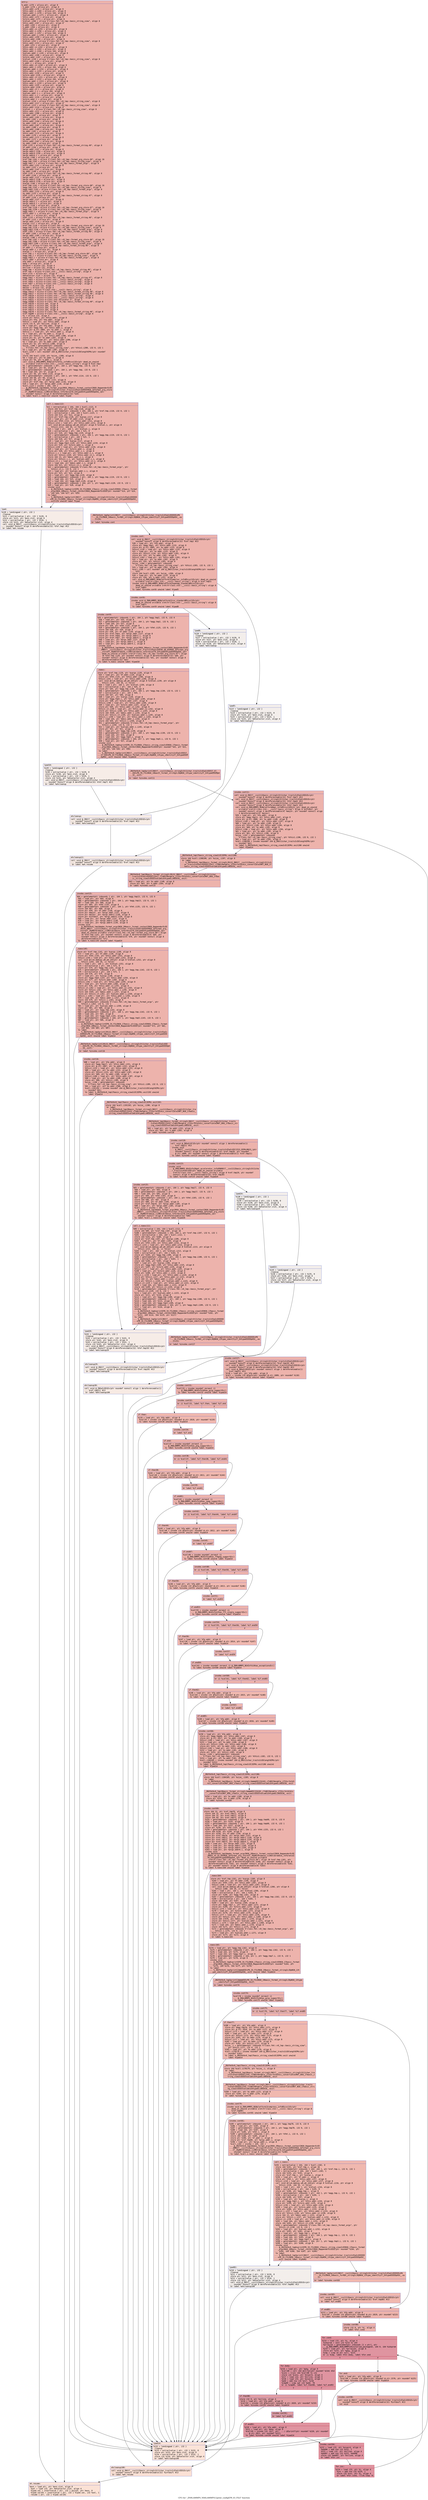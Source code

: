 digraph "CFG for '_ZN9LAMMPS_NS6LAMMPS12print_configEP8_IO_FILE' function" {
	label="CFG for '_ZN9LAMMPS_NS6LAMMPS12print_configEP8_IO_FILE' function";

	Node0x565291cdb3f0 [shape=record,color="#3d50c3ff", style=filled, fillcolor="#d6524470" fontname="Courier",label="{entry:\l|  %.addr.i279 = alloca ptr, align 8\l  %.addr.i278 = alloca ptr, align 8\l  %this.addr.i276 = alloca ptr, align 8\l  %this.addr.i.i269 = alloca ptr, align 8\l  %desc.addr.i.i270 = alloca i64, align 8\l  %values.addr.i.i271 = alloca ptr, align 8\l  %this.addr.i272 = alloca ptr, align 8\l  %store.addr.i273 = alloca ptr, align 8\l  %retval.i266 = alloca %\"class.fmt::v9_lmp::basic_string_view\", align 8\l  %this.addr.i267 = alloca ptr, align 8\l  %.addr.i265 = alloca ptr, align 8\l  %.addr.i264 = alloca ptr, align 8\l  %this.addr.i2.i255 = alloca ptr, align 8\l  %this.addr.i.i256 = alloca ptr, align 8\l  %desc.addr.i.i257 = alloca i64, align 8\l  %values.addr.i.i258 = alloca ptr, align 8\l  %this.addr.i259 = alloca ptr, align 8\l  %store.addr.i260 = alloca ptr, align 8\l  %retval.i252 = alloca %\"class.fmt::v9_lmp::basic_string_view\", align 8\l  %this.addr.i253 = alloca ptr, align 8\l  %.addr.i251 = alloca ptr, align 8\l  %this.addr.i2.i242 = alloca ptr, align 8\l  %this.addr.i.i243 = alloca ptr, align 8\l  %desc.addr.i.i244 = alloca i64, align 8\l  %values.addr.i.i245 = alloca ptr, align 8\l  %this.addr.i246 = alloca ptr, align 8\l  %store.addr.i247 = alloca ptr, align 8\l  %retval.i239 = alloca %\"class.fmt::v9_lmp::basic_string_view\", align 8\l  %this.addr.i240 = alloca ptr, align 8\l  %.addr.i = alloca ptr, align 8\l  %this.addr.i2.i230 = alloca ptr, align 8\l  %desc.addr.i.i231 = alloca i64, align 8\l  %values.addr.i.i232 = alloca ptr, align 8\l  %this.addr.i.i233 = alloca ptr, align 8\l  %this.addr.i234 = alloca ptr, align 8\l  %store.addr.i235 = alloca ptr, align 8\l  %this.addr.i2.i221 = alloca ptr, align 8\l  %desc.addr.i.i222 = alloca i64, align 8\l  %values.addr.i.i223 = alloca ptr, align 8\l  %this.addr.i.i224 = alloca ptr, align 8\l  %this.addr.i225 = alloca ptr, align 8\l  %store.addr.i226 = alloca ptr, align 8\l  %this.addr.i2.i = alloca ptr, align 8\l  %desc.addr.i.i = alloca i64, align 8\l  %values.addr.i.i = alloca ptr, align 8\l  %this.addr.i.i = alloca ptr, align 8\l  %this.addr.i219 = alloca ptr, align 8\l  %store.addr.i = alloca ptr, align 8\l  %retval.i216 = alloca %\"class.fmt::v9_lmp::basic_string_view\", align 8\l  %this.addr.i217 = alloca ptr, align 8\l  %retval.i213 = alloca %\"class.fmt::v9_lmp::basic_string_view\", align 8\l  %this.addr.i214 = alloca ptr, align 8\l  %retval.i = alloca %\"class.fmt::v9_lmp::basic_string_view\", align 8\l  %this.addr.i211 = alloca ptr, align 8\l  %this.addr.i206 = alloca ptr, align 8\l  %s.addr.i207 = alloca ptr, align 8\l  %this.addr.i201 = alloca ptr, align 8\l  %s.addr.i202 = alloca ptr, align 8\l  %this.addr.i194 = alloca ptr, align 8\l  %s.addr.i195 = alloca ptr, align 8\l  %this.addr.i187 = alloca ptr, align 8\l  %s.addr.i188 = alloca ptr, align 8\l  %this.addr.i180 = alloca ptr, align 8\l  %s.addr.i181 = alloca ptr, align 8\l  %this.addr.i175 = alloca ptr, align 8\l  %s.addr.i176 = alloca ptr, align 8\l  %this.addr.i171 = alloca ptr, align 8\l  %s.addr.i172 = alloca ptr, align 8\l  %this.addr.i167 = alloca ptr, align 8\l  %s.addr.i168 = alloca ptr, align 8\l  %fmt.i155 = alloca %\"class.fmt::v9_lmp::basic_format_string.49\", align 8\l  %f.addr.i156 = alloca ptr, align 8\l  %args.addr.i157 = alloca ptr, align 8\l  %args.addr2.i158 = alloca ptr, align 8\l  %args.addr4.i159 = alloca ptr, align 8\l  %args.addr6.i = alloca ptr, align 8\l  %vargs.i160 = alloca ptr, align 8\l  %ref.tmp.i161 = alloca %\"class.fmt::v9_lmp::format_arg_store.69\", align 16\l  %agg.tmp.i162 = alloca %\"class.fmt::v9_lmp::basic_string_view\", align 8\l  %agg.tmp7.i = alloca %\"class.fmt::v9_lmp::basic_format_args\", align 8\l  %this.addr.i151 = alloca ptr, align 8\l  %s.addr.i152 = alloca ptr, align 8\l  %this.addr.i147 = alloca ptr, align 8\l  %s.addr.i148 = alloca ptr, align 8\l  %fmt.i135 = alloca %\"class.fmt::v9_lmp::basic_format_string.48\", align 8\l  %f.addr.i136 = alloca ptr, align 8\l  %args.addr.i137 = alloca ptr, align 8\l  %args.addr2.i138 = alloca ptr, align 8\l  %args.addr4.i139 = alloca ptr, align 8\l  %vargs.i140 = alloca ptr, align 8\l  %ref.tmp.i141 = alloca %\"class.fmt::v9_lmp::format_arg_store.68\", align 16\l  %agg.tmp.i142 = alloca %\"class.fmt::v9_lmp::basic_string_view\", align 8\l  %agg.tmp5.i143 = alloca %\"class.fmt::v9_lmp::basic_format_args\", align 8\l  %this.addr.i132 = alloca ptr, align 8\l  %s.addr.i133 = alloca ptr, align 8\l  %fmt.i125 = alloca %\"class.fmt::v9_lmp::basic_format_string.47\", align 8\l  %f.addr.i126 = alloca ptr, align 8\l  %args.addr.i127 = alloca ptr, align 8\l  %args.addr2.i = alloca ptr, align 8\l  %args.addr4.i = alloca ptr, align 8\l  %vargs.i128 = alloca ptr, align 8\l  %ref.tmp.i129 = alloca %\"class.fmt::v9_lmp::format_arg_store.67\", align 16\l  %agg.tmp.i130 = alloca %\"class.fmt::v9_lmp::basic_string_view\", align 8\l  %agg.tmp5.i = alloca %\"class.fmt::v9_lmp::basic_format_args\", align 8\l  %this.addr.i = alloca ptr, align 8\l  %s.addr.i = alloca ptr, align 8\l  %fmt.i114 = alloca %\"class.fmt::v9_lmp::basic_format_string.46\", align 8\l  %f.addr.i115 = alloca ptr, align 8\l  %args.addr.i116 = alloca ptr, align 8\l  %vargs.i117 = alloca ptr, align 8\l  %ref.tmp.i118 = alloca %\"class.fmt::v9_lmp::format_arg_store.66\", align 16\l  %agg.tmp.i119 = alloca %\"class.fmt::v9_lmp::basic_string_view\", align 8\l  %agg.tmp3.i120 = alloca %\"class.fmt::v9_lmp::basic_format_args\", align 8\l  %fmt.i103 = alloca %\"class.fmt::v9_lmp::basic_format_string.46\", align 8\l  %f.addr.i104 = alloca ptr, align 8\l  %args.addr.i105 = alloca ptr, align 8\l  %vargs.i106 = alloca ptr, align 8\l  %ref.tmp.i107 = alloca %\"class.fmt::v9_lmp::format_arg_store.66\", align 16\l  %agg.tmp.i108 = alloca %\"class.fmt::v9_lmp::basic_string_view\", align 8\l  %agg.tmp3.i109 = alloca %\"class.fmt::v9_lmp::basic_format_args\", align 8\l  %fmt.i = alloca %\"class.fmt::v9_lmp::basic_format_string.46\", align 8\l  %f.addr.i = alloca ptr, align 8\l  %args.addr.i = alloca ptr, align 8\l  %vargs.i = alloca ptr, align 8\l  %ref.tmp.i = alloca %\"class.fmt::v9_lmp::format_arg_store.66\", align 16\l  %agg.tmp.i = alloca %\"class.fmt::v9_lmp::basic_string_view\", align 8\l  %agg.tmp3.i = alloca %\"class.fmt::v9_lmp::basic_format_args\", align 8\l  %this.addr = alloca ptr, align 8\l  %fp.addr = alloca ptr, align 8\l  %pkg = alloca ptr, align 8\l  %ncword = alloca i32, align 4\l  %ncline = alloca i32, align 4\l  %agg.tmp = alloca %\"class.fmt::v9_lmp::basic_format_string.46\", align 8\l  %ref.tmp = alloca %\"class.std::__cxx11::basic_string\", align 8\l  %exn.slot = alloca ptr, align 8\l  %ehselector.slot = alloca i32, align 4\l  %agg.tmp2 = alloca %\"class.fmt::v9_lmp::basic_format_string.47\", align 8\l  %ref.tmp3 = alloca %\"class.std::__cxx11::basic_string\", align 8\l  %ref.tmp4 = alloca %\"class.std::__cxx11::basic_string\", align 8\l  %ref.tmp7 = alloca %\"class.std::__cxx11::basic_string\", align 8\l  %major = alloca i32, align 4\l  %minor = alloca i32, align 4\l  %infobuf = alloca %\"class.std::__cxx11::basic_string\", align 8\l  %agg.tmp13 = alloca %\"class.fmt::v9_lmp::basic_format_string.48\", align 8\l  %agg.tmp17 = alloca %\"class.fmt::v9_lmp::basic_format_string.46\", align 8\l  %ref.tmp19 = alloca %\"class.std::__cxx11::basic_string\", align 8\l  %ref.tmp20 = alloca %\"class.std::__cxx11::basic_string\", align 8\l  %ref.tmp21 = alloca %\"class.std::allocator.5\", align 1\l  %agg.tmp68 = alloca %\"class.fmt::v9_lmp::basic_format_string.49\", align 8\l  %ref.tmp70 = alloca i64, align 8\l  %ref.tmp71 = alloca i64, align 8\l  %ref.tmp72 = alloca i64, align 8\l  %ref.tmp73 = alloca i64, align 8\l  %agg.tmp78 = alloca %\"class.fmt::v9_lmp::basic_format_string.46\", align 8\l  %ref.tmp80 = alloca %\"class.std::__cxx11::basic_string\", align 8\l  %i = alloca i32, align 4\l  store ptr %this, ptr %this.addr, align 8\l  store ptr %fp, ptr %fp.addr, align 8\l  %this1 = load ptr, ptr %this.addr, align 8\l  store i32 0, ptr %ncline, align 4\l  %0 = load ptr, ptr %fp.addr, align 8\l  store ptr %agg.tmp, ptr %this.addr.i, align 8\l  store ptr @.str.1804, ptr %s.addr.i, align 8\l  %this1.i = load ptr, ptr %this.addr.i, align 8\l  %1 = load ptr, ptr %s.addr.i, align 8\l  store ptr %this1.i, ptr %this.addr.i206, align 8\l  store ptr %1, ptr %s.addr.i207, align 8\l  %this1.i208 = load ptr, ptr %this.addr.i206, align 8\l  %2 = load ptr, ptr %s.addr.i207, align 8\l  store ptr %2, ptr %this1.i208, align 8\l  %size_.i209 = getelementptr inbounds\l... %\"class.fmt::v9_lmp::basic_string_view\", ptr %this1.i208, i32 0, i32 1\l  %3 = load ptr, ptr %s.addr.i207, align 8\l  %call.i210 = call noundef i64 @_ZNSt11char_traitsIcE6lengthEPKc(ptr noundef\l... %3)\l  store i64 %call.i210, ptr %size_.i209, align 8\l  %4 = load ptr, ptr %s.addr.i, align 8\l  store ptr %4, ptr %.addr.i, align 8\l  call void @_ZN9LAMMPS_NS8platform7os_infoB5cxx11Ev(ptr dead_on_unwind\l... writable sret(%\"class.std::__cxx11::basic_string\") align 8 %ref.tmp)\l  %5 = getelementptr inbounds \{ ptr, i64 \}, ptr %agg.tmp, i32 0, i32 0\l  %6 = load ptr, ptr %5, align 8\l  %7 = getelementptr inbounds \{ ptr, i64 \}, ptr %agg.tmp, i32 0, i32 1\l  %8 = load i64, ptr %7, align 8\l  store ptr %6, ptr %fmt.i114, align 8\l  %9 = getelementptr inbounds \{ ptr, i64 \}, ptr %fmt.i114, i32 0, i32 1\l  store i64 %8, ptr %9, align 8\l  store ptr %0, ptr %f.addr.i115, align 8\l  store ptr %ref.tmp, ptr %args.addr.i116, align 8\l  %10 = load ptr, ptr %args.addr.i116, align 8\l  %call.i123 = invoke \{ i64, i64 \}\l... @_ZN3fmt6v9_lmp16make_format_argsINS0_20basic_format_contextINS0_8appenderEcEE\l...JRNSt7__cxx1112basic_stringIcSt11char_traitsIcESaIcEEEEEENS0_16format_arg_store\l...IT_JDpNSt9remove_cvINSt16remove_referenceIT0_E4typeEE4typeEEEEDpOSG_(ptr\l... noundef nonnull align 8 dereferenceable(32) %10)\l          to label %call.i.noexc122 unwind label %lpad\l}"];
	Node0x565291cdb3f0 -> Node0x565291ce3cd0[tooltip="entry -> call.i.noexc122\nProbability 100.00%" ];
	Node0x565291cdb3f0 -> Node0x565291ce3d20[tooltip="entry -> lpad\nProbability 0.00%" ];
	Node0x565291ce3cd0 [shape=record,color="#3d50c3ff", style=filled, fillcolor="#d6524470" fontname="Courier",label="{call.i.noexc122:\l|  %11 = extractvalue \{ i64, i64 \} %call.i123, 0\l  store i64 %11, ptr %ref.tmp.i118, align 16\l  %12 = getelementptr inbounds \{ i64, i64 \}, ptr %ref.tmp.i118, i32 0, i32 1\l  %13 = extractvalue \{ i64, i64 \} %call.i123, 1\l  store i64 %13, ptr %12, align 8\l  store ptr %ref.tmp.i118, ptr %vargs.i117, align 8\l  %14 = load ptr, ptr %f.addr.i115, align 8\l  store ptr %fmt.i114, ptr %this.addr.i211, align 8\l  %this1.i212 = load ptr, ptr %this.addr.i211, align 8\l  call void @llvm.memcpy.p0.p0.i64(ptr align 8 %retval.i, ptr align 8\l... %this1.i212, i64 16, i1 false)\l  %15 = load \{ ptr, i64 \}, ptr %retval.i, align 8\l  %16 = extractvalue \{ ptr, i64 \} %15, 0\l  store ptr %16, ptr %agg.tmp.i119, align 8\l  %17 = getelementptr inbounds \{ ptr, i64 \}, ptr %agg.tmp.i119, i32 0, i32 1\l  %18 = extractvalue \{ ptr, i64 \} %15, 1\l  store i64 %18, ptr %17, align 8\l  %19 = load ptr, ptr %vargs.i117, align 8\l  store ptr %agg.tmp3.i120, ptr %this.addr.i219, align 8\l  store ptr %19, ptr %store.addr.i, align 8\l  %this1.i220 = load ptr, ptr %this.addr.i219, align 8\l  %20 = load ptr, ptr %store.addr.i, align 8\l  store ptr %20, ptr %this.addr.i.i, align 8\l  %this1.i.i = load ptr, ptr %this.addr.i.i, align 8\l  store ptr %this1.i220, ptr %this.addr.i2.i, align 8\l  store i64 13, ptr %desc.addr.i.i, align 8\l  store ptr %this1.i.i, ptr %values.addr.i.i, align 8\l  %this1.i3.i = load ptr, ptr %this.addr.i2.i, align 8\l  %21 = load i64, ptr %desc.addr.i.i, align 8\l  store i64 %21, ptr %this1.i3.i, align 8\l  %22 = getelementptr inbounds %\"class.fmt::v9_lmp::basic_format_args\", ptr\l... %this1.i3.i, i32 0, i32 1\l  %23 = load ptr, ptr %values.addr.i.i, align 8\l  store ptr %23, ptr %22, align 8\l  %24 = load ptr, ptr %agg.tmp.i119, align 8\l  %25 = getelementptr inbounds \{ ptr, i64 \}, ptr %agg.tmp.i119, i32 0, i32 1\l  %26 = load i64, ptr %25, align 8\l  %27 = load i64, ptr %agg.tmp3.i120, align 8\l  %28 = getelementptr inbounds \{ i64, ptr \}, ptr %agg.tmp3.i120, i32 0, i32 1\l  %29 = load ptr, ptr %28, align 8\l  invoke void\l... @_ZN3fmt6v9_lmp6vprintEP8_IO_FILENS0_17basic_string_viewIcEENS0_17basic_format\l..._argsINS0_20basic_format_contextINS0_8appenderEcEEEE(ptr noundef %14, ptr %24,\l... i64 %26, i64 %27, ptr %29)\l          to label\l... %_ZN3fmt6v9_lmp5printIJNSt7__cxx1112basic_stringIcSt11char_traitsIcESaIcEEEEEE\l...vP8_IO_FILENS0_19basic_format_stringIcJDpNS0_13type_identityIT_E4typeEEEEDpOSC_\l....exit124 unwind label %lpad\l}"];
	Node0x565291ce3cd0 -> Node0x565291ce58e0[tooltip="call.i.noexc122 -> _ZN3fmt6v9_lmp5printIJNSt7__cxx1112basic_stringIcSt11char_traitsIcESaIcEEEEEEvP8_IO_FILENS0_19basic_format_stringIcJDpNS0_13type_identityIT_E4typeEEEEDpOSC_.exit124\nProbability 100.00%" ];
	Node0x565291ce3cd0 -> Node0x565291ce3d20[tooltip="call.i.noexc122 -> lpad\nProbability 0.00%" ];
	Node0x565291ce58e0 [shape=record,color="#3d50c3ff", style=filled, fillcolor="#d6524470" fontname="Courier",label="{_ZN3fmt6v9_lmp5printIJNSt7__cxx1112basic_stringIcSt11char_traitsIcESaIcEEEEEEvP8\l..._IO_FILENS0_19basic_format_stringIcJDpNS0_13type_identityIT_E4typeEEEEDpOSC_.ex\l...it124:\l|  br label %invoke.cont\l}"];
	Node0x565291ce58e0 -> Node0x565291ce5d90[tooltip="_ZN3fmt6v9_lmp5printIJNSt7__cxx1112basic_stringIcSt11char_traitsIcESaIcEEEEEEvP8_IO_FILENS0_19basic_format_stringIcJDpNS0_13type_identityIT_E4typeEEEEDpOSC_.exit124 -> invoke.cont\nProbability 100.00%" ];
	Node0x565291ce5d90 [shape=record,color="#3d50c3ff", style=filled, fillcolor="#d6524470" fontname="Courier",label="{invoke.cont:\l|  call void @_ZNSt7__cxx1112basic_stringIcSt11char_traitsIcESaIcEED1Ev(ptr\l... noundef nonnull align 8 dereferenceable(32) %ref.tmp) #13\l  %30 = load ptr, ptr %fp.addr, align 8\l  store ptr %agg.tmp2, ptr %this.addr.i132, align 8\l  store ptr @.str.1805, ptr %s.addr.i133, align 8\l  %this1.i134 = load ptr, ptr %this.addr.i132, align 8\l  %31 = load ptr, ptr %s.addr.i133, align 8\l  store ptr %this1.i134, ptr %this.addr.i201, align 8\l  store ptr %31, ptr %s.addr.i202, align 8\l  %this1.i203 = load ptr, ptr %this.addr.i201, align 8\l  %32 = load ptr, ptr %s.addr.i202, align 8\l  store ptr %32, ptr %this1.i203, align 8\l  %size_.i204 = getelementptr inbounds\l... %\"class.fmt::v9_lmp::basic_string_view\", ptr %this1.i203, i32 0, i32 1\l  %33 = load ptr, ptr %s.addr.i202, align 8\l  %call.i205 = call noundef i64 @_ZNSt11char_traitsIcE6lengthEPKc(ptr noundef\l... %33)\l  store i64 %call.i205, ptr %size_.i204, align 8\l  %34 = load ptr, ptr %s.addr.i133, align 8\l  store ptr %34, ptr %.addr.i251, align 8\l  call void @_ZN9LAMMPS_NS8platform13compiler_infoB5cxx11Ev(ptr dead_on_unwind\l... writable sret(%\"class.std::__cxx11::basic_string\") align 8 %ref.tmp3)\l  invoke void @_ZN9LAMMPS_NS8platform15openmp_standardB5cxx11Ev(ptr\l... dead_on_unwind writable sret(%\"class.std::__cxx11::basic_string\") align 8\l... %ref.tmp4)\l          to label %invoke.cont6 unwind label %lpad5\l}"];
	Node0x565291ce5d90 -> Node0x565291ce6b30[tooltip="invoke.cont -> invoke.cont6\nProbability 100.00%" ];
	Node0x565291ce5d90 -> Node0x565291ce6b80[tooltip="invoke.cont -> lpad5\nProbability 0.00%" ];
	Node0x565291ce6b30 [shape=record,color="#3d50c3ff", style=filled, fillcolor="#d6524470" fontname="Courier",label="{invoke.cont6:\l|  invoke void @_ZN9LAMMPS_NS8platform12cxx_standardB5cxx11Ev(ptr\l... dead_on_unwind writable sret(%\"class.std::__cxx11::basic_string\") align 8\l... %ref.tmp7)\l          to label %invoke.cont9 unwind label %lpad8\l}"];
	Node0x565291ce6b30 -> Node0x565291ce6d20[tooltip="invoke.cont6 -> invoke.cont9\nProbability 100.00%" ];
	Node0x565291ce6b30 -> Node0x565291ce6da0[tooltip="invoke.cont6 -> lpad8\nProbability 0.00%" ];
	Node0x565291ce6d20 [shape=record,color="#3d50c3ff", style=filled, fillcolor="#d6524470" fontname="Courier",label="{invoke.cont9:\l|  %35 = getelementptr inbounds \{ ptr, i64 \}, ptr %agg.tmp2, i32 0, i32 0\l  %36 = load ptr, ptr %35, align 8\l  %37 = getelementptr inbounds \{ ptr, i64 \}, ptr %agg.tmp2, i32 0, i32 1\l  %38 = load i64, ptr %37, align 8\l  store ptr %36, ptr %fmt.i125, align 8\l  %39 = getelementptr inbounds \{ ptr, i64 \}, ptr %fmt.i125, i32 0, i32 1\l  store i64 %38, ptr %39, align 8\l  store ptr %30, ptr %f.addr.i126, align 8\l  store ptr %ref.tmp3, ptr %args.addr.i127, align 8\l  store ptr %ref.tmp4, ptr %args.addr2.i, align 8\l  store ptr %ref.tmp7, ptr %args.addr4.i, align 8\l  %40 = load ptr, ptr %args.addr.i127, align 8\l  %41 = load ptr, ptr %args.addr2.i, align 8\l  %42 = load ptr, ptr %args.addr4.i, align 8\l  invoke void\l... @_ZN3fmt6v9_lmp16make_format_argsINS0_20basic_format_contextINS0_8appenderEcEE\l...JRNSt7__cxx1112basic_stringIcSt11char_traitsIcESaIcEEESB_SB_EEENS0_16format_arg\l..._storeIT_JDpNSt9remove_cvINSt16remove_referenceIT0_E4typeEE4typeEEEEDpOSG_(ptr\l... dead_on_unwind writable sret(%\"class.fmt::v9_lmp::format_arg_store.67\") align\l... 16 %ref.tmp.i129, ptr noundef nonnull align 8 dereferenceable(32) %40, ptr\l... noundef nonnull align 8 dereferenceable(32) %41, ptr noundef nonnull align 8\l... dereferenceable(32) %42)\l          to label %.noexc unwind label %lpad10\l}"];
	Node0x565291ce6d20 -> Node0x565291ce7860[tooltip="invoke.cont9 -> .noexc\nProbability 100.00%" ];
	Node0x565291ce6d20 -> Node0x565291ce7910[tooltip="invoke.cont9 -> lpad10\nProbability 0.00%" ];
	Node0x565291ce7860 [shape=record,color="#3d50c3ff", style=filled, fillcolor="#d6524470" fontname="Courier",label="{.noexc:\l|  store ptr %ref.tmp.i129, ptr %vargs.i128, align 8\l  %43 = load ptr, ptr %f.addr.i126, align 8\l  store ptr %fmt.i125, ptr %this.addr.i240, align 8\l  %this1.i241 = load ptr, ptr %this.addr.i240, align 8\l  call void @llvm.memcpy.p0.p0.i64(ptr align 8 %retval.i239, ptr align 8\l... %this1.i241, i64 16, i1 false)\l  %44 = load \{ ptr, i64 \}, ptr %retval.i239, align 8\l  %45 = extractvalue \{ ptr, i64 \} %44, 0\l  store ptr %45, ptr %agg.tmp.i130, align 8\l  %46 = getelementptr inbounds \{ ptr, i64 \}, ptr %agg.tmp.i130, i32 0, i32 1\l  %47 = extractvalue \{ ptr, i64 \} %44, 1\l  store i64 %47, ptr %46, align 8\l  %48 = load ptr, ptr %vargs.i128, align 8\l  store ptr %agg.tmp5.i, ptr %this.addr.i246, align 8\l  store ptr %48, ptr %store.addr.i247, align 8\l  %this1.i248 = load ptr, ptr %this.addr.i246, align 8\l  %49 = load ptr, ptr %store.addr.i247, align 8\l  store ptr %49, ptr %this.addr.i2.i242, align 8\l  %this1.i3.i249 = load ptr, ptr %this.addr.i2.i242, align 8\l  store ptr %this1.i248, ptr %this.addr.i.i243, align 8\l  store i64 3549, ptr %desc.addr.i.i244, align 8\l  store ptr %this1.i3.i249, ptr %values.addr.i.i245, align 8\l  %this1.i.i250 = load ptr, ptr %this.addr.i.i243, align 8\l  %50 = load i64, ptr %desc.addr.i.i244, align 8\l  store i64 %50, ptr %this1.i.i250, align 8\l  %51 = getelementptr inbounds %\"class.fmt::v9_lmp::basic_format_args\", ptr\l... %this1.i.i250, i32 0, i32 1\l  %52 = load ptr, ptr %values.addr.i.i245, align 8\l  store ptr %52, ptr %51, align 8\l  %53 = load ptr, ptr %agg.tmp.i130, align 8\l  %54 = getelementptr inbounds \{ ptr, i64 \}, ptr %agg.tmp.i130, i32 0, i32 1\l  %55 = load i64, ptr %54, align 8\l  %56 = load i64, ptr %agg.tmp5.i, align 8\l  %57 = getelementptr inbounds \{ i64, ptr \}, ptr %agg.tmp5.i, i32 0, i32 1\l  %58 = load ptr, ptr %57, align 8\l  invoke void\l... @_ZN3fmt6v9_lmp6vprintEP8_IO_FILENS0_17basic_string_viewIcEENS0_17basic_format\l..._argsINS0_20basic_format_contextINS0_8appenderEcEEEE(ptr noundef %43, ptr %53,\l... i64 %55, i64 %56, ptr %58)\l          to label\l... %_ZN3fmt6v9_lmp5printIJNSt7__cxx1112basic_stringIcSt11char_traitsIcESaIcEEES7_\l...S7_EEEvP8_IO_FILENS0_19basic_format_stringIcJDpNS0_13type_identityIT_E4typeEEEE\l...DpOSC_.exit unwind label %lpad10\l}"];
	Node0x565291ce7860 -> Node0x565291ce9a40[tooltip=".noexc -> _ZN3fmt6v9_lmp5printIJNSt7__cxx1112basic_stringIcSt11char_traitsIcESaIcEEES7_S7_EEEvP8_IO_FILENS0_19basic_format_stringIcJDpNS0_13type_identityIT_E4typeEEEEDpOSC_.exit\nProbability 100.00%" ];
	Node0x565291ce7860 -> Node0x565291ce7910[tooltip=".noexc -> lpad10\nProbability 0.00%" ];
	Node0x565291ce9a40 [shape=record,color="#3d50c3ff", style=filled, fillcolor="#d6524470" fontname="Courier",label="{_ZN3fmt6v9_lmp5printIJNSt7__cxx1112basic_stringIcSt11char_traitsIcESaIcEEES7_S7_\l...EEEvP8_IO_FILENS0_19basic_format_stringIcJDpNS0_13type_identityIT_E4typeEEEEDpO\l...SC_.exit:\l|  br label %invoke.cont11\l}"];
	Node0x565291ce9a40 -> Node0x565291ce9e50[tooltip="_ZN3fmt6v9_lmp5printIJNSt7__cxx1112basic_stringIcSt11char_traitsIcESaIcEEES7_S7_EEEvP8_IO_FILENS0_19basic_format_stringIcJDpNS0_13type_identityIT_E4typeEEEEDpOSC_.exit -> invoke.cont11\nProbability 100.00%" ];
	Node0x565291ce9e50 [shape=record,color="#3d50c3ff", style=filled, fillcolor="#d6524470" fontname="Courier",label="{invoke.cont11:\l|  call void @_ZNSt7__cxx1112basic_stringIcSt11char_traitsIcESaIcEED1Ev(ptr\l... noundef nonnull align 8 dereferenceable(32) %ref.tmp7) #13\l  call void @_ZNSt7__cxx1112basic_stringIcSt11char_traitsIcESaIcEED1Ev(ptr\l... noundef nonnull align 8 dereferenceable(32) %ref.tmp4) #13\l  call void @_ZNSt7__cxx1112basic_stringIcSt11char_traitsIcESaIcEED1Ev(ptr\l... noundef nonnull align 8 dereferenceable(32) %ref.tmp3) #13\l  call void @_ZN9LAMMPS_NS8platform8mpi_infoB5cxx11ERiS1_(ptr dead_on_unwind\l... writable sret(%\"class.std::__cxx11::basic_string\") align 8 %infobuf, ptr\l... noundef nonnull align 4 dereferenceable(4) %major, ptr noundef nonnull align\l... 4 dereferenceable(4) %minor)\l  %59 = load ptr, ptr %fp.addr, align 8\l  store ptr %agg.tmp13, ptr %this.addr.i147, align 8\l  store ptr @.str.1806, ptr %s.addr.i148, align 8\l  %this1.i149 = load ptr, ptr %this.addr.i147, align 8\l  %60 = load ptr, ptr %s.addr.i148, align 8\l  store ptr %this1.i149, ptr %this.addr.i194, align 8\l  store ptr %60, ptr %s.addr.i195, align 8\l  %this1.i196 = load ptr, ptr %this.addr.i194, align 8\l  %61 = load ptr, ptr %s.addr.i195, align 8\l  store ptr %61, ptr %this1.i196, align 8\l  %size_.i197 = getelementptr inbounds\l... %\"class.fmt::v9_lmp::basic_string_view\", ptr %this1.i196, i32 0, i32 1\l  %62 = load ptr, ptr %s.addr.i195, align 8\l  %call.i198199 = invoke noundef i64 @_ZNSt11char_traitsIcE6lengthEPKc(ptr\l... noundef %62)\l          to label %_ZN3fmt6v9_lmp17basic_string_viewIcEC2EPKc.exit200 unwind\l... label %lpad14\l}"];
	Node0x565291ce9e50 -> Node0x565291ceaa00[tooltip="invoke.cont11 -> _ZN3fmt6v9_lmp17basic_string_viewIcEC2EPKc.exit200\nProbability 100.00%" ];
	Node0x565291ce9e50 -> Node0x565291cdf8a0[tooltip="invoke.cont11 -> lpad14\nProbability 0.00%" ];
	Node0x565291ceaa00 [shape=record,color="#3d50c3ff", style=filled, fillcolor="#d6524470" fontname="Courier",label="{_ZN3fmt6v9_lmp17basic_string_viewIcEC2EPKc.exit200:\l|  store i64 %call.i198199, ptr %size_.i197, align 8\l  br label\l... %_ZN3fmt6v9_lmp19basic_format_stringIcJRiS2_RNSt7__cxx1112basic_stringIcSt11ch\l...ar_traitsIcESaIcEEEEEC2IA17_cTnNSt9enable_ifIXsr3std14is_convertibleIRKT_NS0_17\l...basic_string_viewIcEEEE5valueEiE4typeELi0EEESG_.exit\l}"];
	Node0x565291ceaa00 -> Node0x565291cdfab0[tooltip="_ZN3fmt6v9_lmp17basic_string_viewIcEC2EPKc.exit200 -> _ZN3fmt6v9_lmp19basic_format_stringIcJRiS2_RNSt7__cxx1112basic_stringIcSt11char_traitsIcESaIcEEEEEC2IA17_cTnNSt9enable_ifIXsr3std14is_convertibleIRKT_NS0_17basic_string_viewIcEEEE5valueEiE4typeELi0EEESG_.exit\nProbability 100.00%" ];
	Node0x565291cdfab0 [shape=record,color="#3d50c3ff", style=filled, fillcolor="#d6524470" fontname="Courier",label="{_ZN3fmt6v9_lmp19basic_format_stringIcJRiS2_RNSt7__cxx1112basic_stringIcSt11char_\l...traitsIcESaIcEEEEEC2IA17_cTnNSt9enable_ifIXsr3std14is_convertibleIRKT_NS0_17bas\l...ic_string_viewIcEEEE5valueEiE4typeELi0EEESG_.exit:\l|  %63 = load ptr, ptr %s.addr.i148, align 8\l  store ptr %63, ptr %.addr.i264, align 8\l  br label %invoke.cont15\l}"];
	Node0x565291cdfab0 -> Node0x565291cdfd70[tooltip="_ZN3fmt6v9_lmp19basic_format_stringIcJRiS2_RNSt7__cxx1112basic_stringIcSt11char_traitsIcESaIcEEEEEC2IA17_cTnNSt9enable_ifIXsr3std14is_convertibleIRKT_NS0_17basic_string_viewIcEEEE5valueEiE4typeELi0EEESG_.exit -> invoke.cont15\nProbability 100.00%" ];
	Node0x565291cdfd70 [shape=record,color="#3d50c3ff", style=filled, fillcolor="#d6524470" fontname="Courier",label="{invoke.cont15:\l|  %64 = getelementptr inbounds \{ ptr, i64 \}, ptr %agg.tmp13, i32 0, i32 0\l  %65 = load ptr, ptr %64, align 8\l  %66 = getelementptr inbounds \{ ptr, i64 \}, ptr %agg.tmp13, i32 0, i32 1\l  %67 = load i64, ptr %66, align 8\l  store ptr %65, ptr %fmt.i135, align 8\l  %68 = getelementptr inbounds \{ ptr, i64 \}, ptr %fmt.i135, i32 0, i32 1\l  store i64 %67, ptr %68, align 8\l  store ptr %59, ptr %f.addr.i136, align 8\l  store ptr %major, ptr %args.addr.i137, align 8\l  store ptr %minor, ptr %args.addr2.i138, align 8\l  store ptr %infobuf, ptr %args.addr4.i139, align 8\l  %69 = load ptr, ptr %args.addr.i137, align 8\l  %70 = load ptr, ptr %args.addr2.i138, align 8\l  %71 = load ptr, ptr %args.addr4.i139, align 8\l  invoke void\l... @_ZN3fmt6v9_lmp16make_format_argsINS0_20basic_format_contextINS0_8appenderEcEE\l...JRiS5_RNSt7__cxx1112basic_stringIcSt11char_traitsIcESaIcEEEEEENS0_16format_arg_\l...storeIT_JDpNSt9remove_cvINSt16remove_referenceIT0_E4typeEE4typeEEEEDpOSH_(ptr\l... dead_on_unwind writable sret(%\"class.fmt::v9_lmp::format_arg_store.68\") align\l... 16 %ref.tmp.i141, ptr noundef nonnull align 4 dereferenceable(4) %69, ptr\l... noundef nonnull align 4 dereferenceable(4) %70, ptr noundef nonnull align 8\l... dereferenceable(32) %71)\l          to label %.noexc145 unwind label %lpad14\l}"];
	Node0x565291cdfd70 -> Node0x565291cec670[tooltip="invoke.cont15 -> .noexc145\nProbability 100.00%" ];
	Node0x565291cdfd70 -> Node0x565291cdf8a0[tooltip="invoke.cont15 -> lpad14\nProbability 0.00%" ];
	Node0x565291cec670 [shape=record,color="#3d50c3ff", style=filled, fillcolor="#d6524470" fontname="Courier",label="{.noexc145:\l|  store ptr %ref.tmp.i141, ptr %vargs.i140, align 8\l  %72 = load ptr, ptr %f.addr.i136, align 8\l  store ptr %fmt.i135, ptr %this.addr.i253, align 8\l  %this1.i254 = load ptr, ptr %this.addr.i253, align 8\l  call void @llvm.memcpy.p0.p0.i64(ptr align 8 %retval.i252, ptr align 8\l... %this1.i254, i64 16, i1 false)\l  %73 = load \{ ptr, i64 \}, ptr %retval.i252, align 8\l  %74 = extractvalue \{ ptr, i64 \} %73, 0\l  store ptr %74, ptr %agg.tmp.i142, align 8\l  %75 = getelementptr inbounds \{ ptr, i64 \}, ptr %agg.tmp.i142, i32 0, i32 1\l  %76 = extractvalue \{ ptr, i64 \} %73, 1\l  store i64 %76, ptr %75, align 8\l  %77 = load ptr, ptr %vargs.i140, align 8\l  store ptr %agg.tmp5.i143, ptr %this.addr.i259, align 8\l  store ptr %77, ptr %store.addr.i260, align 8\l  %this1.i261 = load ptr, ptr %this.addr.i259, align 8\l  %78 = load ptr, ptr %store.addr.i260, align 8\l  store ptr %78, ptr %this.addr.i2.i255, align 8\l  %this1.i3.i262 = load ptr, ptr %this.addr.i2.i255, align 8\l  store ptr %this1.i261, ptr %this.addr.i.i256, align 8\l  store i64 3345, ptr %desc.addr.i.i257, align 8\l  store ptr %this1.i3.i262, ptr %values.addr.i.i258, align 8\l  %this1.i.i263 = load ptr, ptr %this.addr.i.i256, align 8\l  %79 = load i64, ptr %desc.addr.i.i257, align 8\l  store i64 %79, ptr %this1.i.i263, align 8\l  %80 = getelementptr inbounds %\"class.fmt::v9_lmp::basic_format_args\", ptr\l... %this1.i.i263, i32 0, i32 1\l  %81 = load ptr, ptr %values.addr.i.i258, align 8\l  store ptr %81, ptr %80, align 8\l  %82 = load ptr, ptr %agg.tmp.i142, align 8\l  %83 = getelementptr inbounds \{ ptr, i64 \}, ptr %agg.tmp.i142, i32 0, i32 1\l  %84 = load i64, ptr %83, align 8\l  %85 = load i64, ptr %agg.tmp5.i143, align 8\l  %86 = getelementptr inbounds \{ i64, ptr \}, ptr %agg.tmp5.i143, i32 0, i32 1\l  %87 = load ptr, ptr %86, align 8\l  invoke void\l... @_ZN3fmt6v9_lmp6vprintEP8_IO_FILENS0_17basic_string_viewIcEENS0_17basic_format\l..._argsINS0_20basic_format_contextINS0_8appenderEcEEEE(ptr noundef %72, ptr %82,\l... i64 %84, i64 %85, ptr %87)\l          to label\l... %_ZN3fmt6v9_lmp5printIJRiS2_RNSt7__cxx1112basic_stringIcSt11char_traitsIcESaIc\l...EEEEEEvP8_IO_FILENS0_19basic_format_stringIcJDpNS0_13type_identityIT_E4typeEEEE\l...DpOSE_.exit unwind label %lpad14\l}"];
	Node0x565291cec670 -> Node0x565291cedf50[tooltip=".noexc145 -> _ZN3fmt6v9_lmp5printIJRiS2_RNSt7__cxx1112basic_stringIcSt11char_traitsIcESaIcEEEEEEvP8_IO_FILENS0_19basic_format_stringIcJDpNS0_13type_identityIT_E4typeEEEEDpOSE_.exit\nProbability 100.00%" ];
	Node0x565291cec670 -> Node0x565291cdf8a0[tooltip=".noexc145 -> lpad14\nProbability 0.00%" ];
	Node0x565291cedf50 [shape=record,color="#3d50c3ff", style=filled, fillcolor="#d6524470" fontname="Courier",label="{_ZN3fmt6v9_lmp5printIJRiS2_RNSt7__cxx1112basic_stringIcSt11char_traitsIcESaIcEEE\l...EEEvP8_IO_FILENS0_19basic_format_stringIcJDpNS0_13type_identityIT_E4typeEEEEDpO\l...SE_.exit:\l|  br label %invoke.cont16\l}"];
	Node0x565291cedf50 -> Node0x565291cee360[tooltip="_ZN3fmt6v9_lmp5printIJRiS2_RNSt7__cxx1112basic_stringIcSt11char_traitsIcESaIcEEEEEEvP8_IO_FILENS0_19basic_format_stringIcJDpNS0_13type_identityIT_E4typeEEEEDpOSE_.exit -> invoke.cont16\nProbability 100.00%" ];
	Node0x565291cee360 [shape=record,color="#3d50c3ff", style=filled, fillcolor="#d6524470" fontname="Courier",label="{invoke.cont16:\l|  %88 = load ptr, ptr %fp.addr, align 8\l  store ptr %agg.tmp17, ptr %this.addr.i151, align 8\l  store ptr @.str.1807, ptr %s.addr.i152, align 8\l  %this1.i153 = load ptr, ptr %this.addr.i151, align 8\l  %89 = load ptr, ptr %s.addr.i152, align 8\l  store ptr %this1.i153, ptr %this.addr.i187, align 8\l  store ptr %89, ptr %s.addr.i188, align 8\l  %this1.i189 = load ptr, ptr %this.addr.i187, align 8\l  %90 = load ptr, ptr %s.addr.i188, align 8\l  store ptr %90, ptr %this1.i189, align 8\l  %size_.i190 = getelementptr inbounds\l... %\"class.fmt::v9_lmp::basic_string_view\", ptr %this1.i189, i32 0, i32 1\l  %91 = load ptr, ptr %s.addr.i188, align 8\l  %call.i191192 = invoke noundef i64 @_ZNSt11char_traitsIcE6lengthEPKc(ptr\l... noundef %91)\l          to label %_ZN3fmt6v9_lmp17basic_string_viewIcEC2EPKc.exit193 unwind\l... label %lpad14\l}"];
	Node0x565291cee360 -> Node0x565291ceead0[tooltip="invoke.cont16 -> _ZN3fmt6v9_lmp17basic_string_viewIcEC2EPKc.exit193\nProbability 100.00%" ];
	Node0x565291cee360 -> Node0x565291cdf8a0[tooltip="invoke.cont16 -> lpad14\nProbability 0.00%" ];
	Node0x565291ceead0 [shape=record,color="#3d50c3ff", style=filled, fillcolor="#d6524470" fontname="Courier",label="{_ZN3fmt6v9_lmp17basic_string_viewIcEC2EPKc.exit193:\l|  store i64 %call.i191192, ptr %size_.i190, align 8\l  br label\l... %_ZN3fmt6v9_lmp19basic_format_stringIcJNSt7__cxx1112basic_stringIcSt11char_tra\l...itsIcESaIcEEEEEC2IA32_cTnNSt9enable_ifIXsr3std14is_convertibleIRKT_NS0_17basic_\l...string_viewIcEEEE5valueEiE4typeELi0EEESE_.exit\l}"];
	Node0x565291ceead0 -> Node0x565291ceec90[tooltip="_ZN3fmt6v9_lmp17basic_string_viewIcEC2EPKc.exit193 -> _ZN3fmt6v9_lmp19basic_format_stringIcJNSt7__cxx1112basic_stringIcSt11char_traitsIcESaIcEEEEEC2IA32_cTnNSt9enable_ifIXsr3std14is_convertibleIRKT_NS0_17basic_string_viewIcEEEE5valueEiE4typeELi0EEESE_.exit\nProbability 100.00%" ];
	Node0x565291ceec90 [shape=record,color="#3d50c3ff", style=filled, fillcolor="#d6524470" fontname="Courier",label="{_ZN3fmt6v9_lmp19basic_format_stringIcJNSt7__cxx1112basic_stringIcSt11char_traits\l...IcESaIcEEEEEC2IA32_cTnNSt9enable_ifIXsr3std14is_convertibleIRKT_NS0_17basic_str\l...ing_viewIcEEEE5valueEiE4typeELi0EEESE_.exit:\l|  %92 = load ptr, ptr %s.addr.i152, align 8\l  store ptr %92, ptr %.addr.i265, align 8\l  br label %invoke.cont18\l}"];
	Node0x565291ceec90 -> Node0x565291ceef50[tooltip="_ZN3fmt6v9_lmp19basic_format_stringIcJNSt7__cxx1112basic_stringIcSt11char_traitsIcESaIcEEEEEC2IA32_cTnNSt9enable_ifIXsr3std14is_convertibleIRKT_NS0_17basic_string_viewIcEEEE5valueEiE4typeELi0EEESE_.exit -> invoke.cont18\nProbability 100.00%" ];
	Node0x565291ceef50 [shape=record,color="#3d50c3ff", style=filled, fillcolor="#d6524470" fontname="Courier",label="{invoke.cont18:\l|  call void @_ZNSaIcEC1Ev(ptr noundef nonnull align 1 dereferenceable(1)\l... %ref.tmp21) #13\l  invoke void\l... @_ZNSt7__cxx1112basic_stringIcSt11char_traitsIcESaIcEEC2IS3_EEPKcRKS3_(ptr\l... noundef nonnull align 8 dereferenceable(32) %ref.tmp20, ptr noundef\l... @.str.1808, ptr noundef nonnull align 1 dereferenceable(1) %ref.tmp21)\l          to label %invoke.cont23 unwind label %lpad22\l}"];
	Node0x565291ceef50 -> Node0x565291cef150[tooltip="invoke.cont18 -> invoke.cont23\nProbability 100.00%" ];
	Node0x565291ceef50 -> Node0x565291cef1d0[tooltip="invoke.cont18 -> lpad22\nProbability 0.00%" ];
	Node0x565291cef150 [shape=record,color="#3d50c3ff", style=filled, fillcolor="#d6524470" fontname="Courier",label="{invoke.cont23:\l|  invoke void\l... @_ZN9LAMMPS_NS4Info20get_accelerator_infoERKNSt7__cxx1112basic_stringIcSt11cha\l...r_traitsIcESaIcEEE(ptr dead_on_unwind writable\l... sret(%\"class.std::__cxx11::basic_string\") align 8 %ref.tmp19, ptr noundef\l... nonnull align 8 dereferenceable(32) %ref.tmp20)\l          to label %invoke.cont25 unwind label %lpad24\l}"];
	Node0x565291cef150 -> Node0x565291cef100[tooltip="invoke.cont23 -> invoke.cont25\nProbability 100.00%" ];
	Node0x565291cef150 -> Node0x565291cef4d0[tooltip="invoke.cont23 -> lpad24\nProbability 0.00%" ];
	Node0x565291cef100 [shape=record,color="#3d50c3ff", style=filled, fillcolor="#d6524470" fontname="Courier",label="{invoke.cont25:\l|  %93 = getelementptr inbounds \{ ptr, i64 \}, ptr %agg.tmp17, i32 0, i32 0\l  %94 = load ptr, ptr %93, align 8\l  %95 = getelementptr inbounds \{ ptr, i64 \}, ptr %agg.tmp17, i32 0, i32 1\l  %96 = load i64, ptr %95, align 8\l  store ptr %94, ptr %fmt.i103, align 8\l  %97 = getelementptr inbounds \{ ptr, i64 \}, ptr %fmt.i103, i32 0, i32 1\l  store i64 %96, ptr %97, align 8\l  store ptr %88, ptr %f.addr.i104, align 8\l  store ptr %ref.tmp19, ptr %args.addr.i105, align 8\l  %98 = load ptr, ptr %args.addr.i105, align 8\l  %call.i112 = invoke \{ i64, i64 \}\l... @_ZN3fmt6v9_lmp16make_format_argsINS0_20basic_format_contextINS0_8appenderEcEE\l...JRNSt7__cxx1112basic_stringIcSt11char_traitsIcESaIcEEEEEENS0_16format_arg_store\l...IT_JDpNSt9remove_cvINSt16remove_referenceIT0_E4typeEE4typeEEEEDpOSG_(ptr\l... noundef nonnull align 8 dereferenceable(32) %98)\l          to label %call.i.noexc111 unwind label %lpad26\l}"];
	Node0x565291cef100 -> Node0x565291ce88b0[tooltip="invoke.cont25 -> call.i.noexc111\nProbability 100.00%" ];
	Node0x565291cef100 -> Node0x565291ce8930[tooltip="invoke.cont25 -> lpad26\nProbability 0.00%" ];
	Node0x565291ce88b0 [shape=record,color="#3d50c3ff", style=filled, fillcolor="#d6524470" fontname="Courier",label="{call.i.noexc111:\l|  %99 = extractvalue \{ i64, i64 \} %call.i112, 0\l  store i64 %99, ptr %ref.tmp.i107, align 16\l  %100 = getelementptr inbounds \{ i64, i64 \}, ptr %ref.tmp.i107, i32 0, i32 1\l  %101 = extractvalue \{ i64, i64 \} %call.i112, 1\l  store i64 %101, ptr %100, align 8\l  store ptr %ref.tmp.i107, ptr %vargs.i106, align 8\l  %102 = load ptr, ptr %f.addr.i104, align 8\l  store ptr %fmt.i103, ptr %this.addr.i214, align 8\l  %this1.i215 = load ptr, ptr %this.addr.i214, align 8\l  call void @llvm.memcpy.p0.p0.i64(ptr align 8 %retval.i213, ptr align 8\l... %this1.i215, i64 16, i1 false)\l  %103 = load \{ ptr, i64 \}, ptr %retval.i213, align 8\l  %104 = extractvalue \{ ptr, i64 \} %103, 0\l  store ptr %104, ptr %agg.tmp.i108, align 8\l  %105 = getelementptr inbounds \{ ptr, i64 \}, ptr %agg.tmp.i108, i32 0, i32 1\l  %106 = extractvalue \{ ptr, i64 \} %103, 1\l  store i64 %106, ptr %105, align 8\l  %107 = load ptr, ptr %vargs.i106, align 8\l  store ptr %agg.tmp3.i109, ptr %this.addr.i225, align 8\l  store ptr %107, ptr %store.addr.i226, align 8\l  %this1.i227 = load ptr, ptr %this.addr.i225, align 8\l  %108 = load ptr, ptr %store.addr.i226, align 8\l  store ptr %108, ptr %this.addr.i.i224, align 8\l  %this1.i.i228 = load ptr, ptr %this.addr.i.i224, align 8\l  store ptr %this1.i227, ptr %this.addr.i2.i221, align 8\l  store i64 13, ptr %desc.addr.i.i222, align 8\l  store ptr %this1.i.i228, ptr %values.addr.i.i223, align 8\l  %this1.i3.i229 = load ptr, ptr %this.addr.i2.i221, align 8\l  %109 = load i64, ptr %desc.addr.i.i222, align 8\l  store i64 %109, ptr %this1.i3.i229, align 8\l  %110 = getelementptr inbounds %\"class.fmt::v9_lmp::basic_format_args\", ptr\l... %this1.i3.i229, i32 0, i32 1\l  %111 = load ptr, ptr %values.addr.i.i223, align 8\l  store ptr %111, ptr %110, align 8\l  %112 = load ptr, ptr %agg.tmp.i108, align 8\l  %113 = getelementptr inbounds \{ ptr, i64 \}, ptr %agg.tmp.i108, i32 0, i32 1\l  %114 = load i64, ptr %113, align 8\l  %115 = load i64, ptr %agg.tmp3.i109, align 8\l  %116 = getelementptr inbounds \{ i64, ptr \}, ptr %agg.tmp3.i109, i32 0, i32 1\l  %117 = load ptr, ptr %116, align 8\l  invoke void\l... @_ZN3fmt6v9_lmp6vprintEP8_IO_FILENS0_17basic_string_viewIcEENS0_17basic_format\l..._argsINS0_20basic_format_contextINS0_8appenderEcEEEE(ptr noundef %102, ptr\l... %112, i64 %114, i64 %115, ptr %117)\l          to label\l... %_ZN3fmt6v9_lmp5printIJNSt7__cxx1112basic_stringIcSt11char_traitsIcESaIcEEEEEE\l...vP8_IO_FILENS0_19basic_format_stringIcJDpNS0_13type_identityIT_E4typeEEEEDpOSC_\l....exit113 unwind label %lpad26\l}"];
	Node0x565291ce88b0 -> Node0x565291cf2210[tooltip="call.i.noexc111 -> _ZN3fmt6v9_lmp5printIJNSt7__cxx1112basic_stringIcSt11char_traitsIcESaIcEEEEEEvP8_IO_FILENS0_19basic_format_stringIcJDpNS0_13type_identityIT_E4typeEEEEDpOSC_.exit113\nProbability 100.00%" ];
	Node0x565291ce88b0 -> Node0x565291ce8930[tooltip="call.i.noexc111 -> lpad26\nProbability 0.00%" ];
	Node0x565291cf2210 [shape=record,color="#3d50c3ff", style=filled, fillcolor="#d6524470" fontname="Courier",label="{_ZN3fmt6v9_lmp5printIJNSt7__cxx1112basic_stringIcSt11char_traitsIcESaIcEEEEEEvP8\l..._IO_FILENS0_19basic_format_stringIcJDpNS0_13type_identityIT_E4typeEEEEDpOSC_.ex\l...it113:\l|  br label %invoke.cont27\l}"];
	Node0x565291cf2210 -> Node0x565291cf2560[tooltip="_ZN3fmt6v9_lmp5printIJNSt7__cxx1112basic_stringIcSt11char_traitsIcESaIcEEEEEEvP8_IO_FILENS0_19basic_format_stringIcJDpNS0_13type_identityIT_E4typeEEEEDpOSC_.exit113 -> invoke.cont27\nProbability 100.00%" ];
	Node0x565291cf2560 [shape=record,color="#3d50c3ff", style=filled, fillcolor="#d6524470" fontname="Courier",label="{invoke.cont27:\l|  call void @_ZNSt7__cxx1112basic_stringIcSt11char_traitsIcESaIcEED1Ev(ptr\l... noundef nonnull align 8 dereferenceable(32) %ref.tmp19) #13\l  call void @_ZNSt7__cxx1112basic_stringIcSt11char_traitsIcESaIcEED1Ev(ptr\l... noundef nonnull align 8 dereferenceable(32) %ref.tmp20) #13\l  call void @_ZNSaIcED1Ev(ptr noundef nonnull align 1 dereferenceable(1)\l... %ref.tmp21) #13\l  %118 = load ptr, ptr %fp.addr, align 8\l  %call = invoke i32 @fputs(ptr noundef @.str.1809, ptr noundef %118)\l          to label %invoke.cont31 unwind label %lpad14\l}"];
	Node0x565291cf2560 -> Node0x565291cf2940[tooltip="invoke.cont27 -> invoke.cont31\nProbability 100.00%" ];
	Node0x565291cf2560 -> Node0x565291cdf8a0[tooltip="invoke.cont27 -> lpad14\nProbability 0.00%" ];
	Node0x565291cf2940 [shape=record,color="#3d50c3ff", style=filled, fillcolor="#d6524470" fontname="Courier",label="{invoke.cont31:\l|  %call33 = invoke noundef zeroext i1\l... @_ZN9LAMMPS_NS4Info16has_gzip_supportEv()\l          to label %invoke.cont32 unwind label %lpad14\l}"];
	Node0x565291cf2940 -> Node0x565291cf2c10[tooltip="invoke.cont31 -> invoke.cont32\nProbability 100.00%" ];
	Node0x565291cf2940 -> Node0x565291cdf8a0[tooltip="invoke.cont31 -> lpad14\nProbability 0.00%" ];
	Node0x565291cf2c10 [shape=record,color="#3d50c3ff", style=filled, fillcolor="#d6524470" fontname="Courier",label="{invoke.cont32:\l|  br i1 %call33, label %if.then, label %if.end\l|{<s0>T|<s1>F}}"];
	Node0x565291cf2c10:s0 -> Node0x565291cf2eb0[tooltip="invoke.cont32 -> if.then\nProbability 50.00%" ];
	Node0x565291cf2c10:s1 -> Node0x565291cf2f20[tooltip="invoke.cont32 -> if.end\nProbability 50.00%" ];
	Node0x565291cf2eb0 [shape=record,color="#3d50c3ff", style=filled, fillcolor="#dc5d4a70" fontname="Courier",label="{if.then:\l|  %119 = load ptr, ptr %fp.addr, align 8\l  %call35 = invoke i32 @fputs(ptr noundef @.str.1810, ptr noundef %119)\l          to label %invoke.cont34 unwind label %lpad14\l}"];
	Node0x565291cf2eb0 -> Node0x565291cf3070[tooltip="if.then -> invoke.cont34\nProbability 100.00%" ];
	Node0x565291cf2eb0 -> Node0x565291cdf8a0[tooltip="if.then -> lpad14\nProbability 0.00%" ];
	Node0x565291cf3070 [shape=record,color="#3d50c3ff", style=filled, fillcolor="#dc5d4a70" fontname="Courier",label="{invoke.cont34:\l|  br label %if.end\l}"];
	Node0x565291cf3070 -> Node0x565291cf2f20[tooltip="invoke.cont34 -> if.end\nProbability 100.00%" ];
	Node0x565291ce3d20 [shape=record,color="#3d50c3ff", style=filled, fillcolor="#ead5c970" fontname="Courier",label="{lpad:\l|  %120 = landingpad \{ ptr, i32 \}\l          cleanup\l  %121 = extractvalue \{ ptr, i32 \} %120, 0\l  store ptr %121, ptr %exn.slot, align 8\l  %122 = extractvalue \{ ptr, i32 \} %120, 1\l  store i32 %122, ptr %ehselector.slot, align 4\l  call void @_ZNSt7__cxx1112basic_stringIcSt11char_traitsIcESaIcEED1Ev(ptr\l... noundef nonnull align 8 dereferenceable(32) %ref.tmp) #13\l  br label %eh.resume\l}"];
	Node0x565291ce3d20 -> Node0x565291cf3430[tooltip="lpad -> eh.resume\nProbability 100.00%" ];
	Node0x565291ce6b80 [shape=record,color="#3d50c3ff", style=filled, fillcolor="#e5d8d170" fontname="Courier",label="{lpad5:\l|  %123 = landingpad \{ ptr, i32 \}\l          cleanup\l  %124 = extractvalue \{ ptr, i32 \} %123, 0\l  store ptr %124, ptr %exn.slot, align 8\l  %125 = extractvalue \{ ptr, i32 \} %123, 1\l  store i32 %125, ptr %ehselector.slot, align 4\l  br label %ehcleanup12\l}"];
	Node0x565291ce6b80 -> Node0x565291cf38b0[tooltip="lpad5 -> ehcleanup12\nProbability 100.00%" ];
	Node0x565291ce6da0 [shape=record,color="#3d50c3ff", style=filled, fillcolor="#e5d8d170" fontname="Courier",label="{lpad8:\l|  %126 = landingpad \{ ptr, i32 \}\l          cleanup\l  %127 = extractvalue \{ ptr, i32 \} %126, 0\l  store ptr %127, ptr %exn.slot, align 8\l  %128 = extractvalue \{ ptr, i32 \} %126, 1\l  store i32 %128, ptr %ehselector.slot, align 4\l  br label %ehcleanup\l}"];
	Node0x565291ce6da0 -> Node0x565291cf3c80[tooltip="lpad8 -> ehcleanup\nProbability 100.00%" ];
	Node0x565291ce7910 [shape=record,color="#3d50c3ff", style=filled, fillcolor="#ead5c970" fontname="Courier",label="{lpad10:\l|  %129 = landingpad \{ ptr, i32 \}\l          cleanup\l  %130 = extractvalue \{ ptr, i32 \} %129, 0\l  store ptr %130, ptr %exn.slot, align 8\l  %131 = extractvalue \{ ptr, i32 \} %129, 1\l  store i32 %131, ptr %ehselector.slot, align 4\l  call void @_ZNSt7__cxx1112basic_stringIcSt11char_traitsIcESaIcEED1Ev(ptr\l... noundef nonnull align 8 dereferenceable(32) %ref.tmp7) #13\l  br label %ehcleanup\l}"];
	Node0x565291ce7910 -> Node0x565291cf3c80[tooltip="lpad10 -> ehcleanup\nProbability 100.00%" ];
	Node0x565291cf3c80 [shape=record,color="#3d50c3ff", style=filled, fillcolor="#ecd3c570" fontname="Courier",label="{ehcleanup:\l|  call void @_ZNSt7__cxx1112basic_stringIcSt11char_traitsIcESaIcEED1Ev(ptr\l... noundef nonnull align 8 dereferenceable(32) %ref.tmp4) #13\l  br label %ehcleanup12\l}"];
	Node0x565291cf3c80 -> Node0x565291cf38b0[tooltip="ehcleanup -> ehcleanup12\nProbability 100.00%" ];
	Node0x565291cf38b0 [shape=record,color="#3d50c3ff", style=filled, fillcolor="#eed0c070" fontname="Courier",label="{ehcleanup12:\l|  call void @_ZNSt7__cxx1112basic_stringIcSt11char_traitsIcESaIcEED1Ev(ptr\l... noundef nonnull align 8 dereferenceable(32) %ref.tmp3) #13\l  br label %eh.resume\l}"];
	Node0x565291cf38b0 -> Node0x565291cf3430[tooltip="ehcleanup12 -> eh.resume\nProbability 100.00%" ];
	Node0x565291cdf8a0 [shape=record,color="#3d50c3ff", style=filled, fillcolor="#f6bfa670" fontname="Courier",label="{lpad14:\l|  %132 = landingpad \{ ptr, i32 \}\l          cleanup\l  %133 = extractvalue \{ ptr, i32 \} %132, 0\l  store ptr %133, ptr %exn.slot, align 8\l  %134 = extractvalue \{ ptr, i32 \} %132, 1\l  store i32 %134, ptr %ehselector.slot, align 4\l  br label %ehcleanup100\l}"];
	Node0x565291cdf8a0 -> Node0x565291cf4050[tooltip="lpad14 -> ehcleanup100\nProbability 100.00%" ];
	Node0x565291cef1d0 [shape=record,color="#3d50c3ff", style=filled, fillcolor="#e5d8d170" fontname="Courier",label="{lpad22:\l|  %135 = landingpad \{ ptr, i32 \}\l          cleanup\l  %136 = extractvalue \{ ptr, i32 \} %135, 0\l  store ptr %136, ptr %exn.slot, align 8\l  %137 = extractvalue \{ ptr, i32 \} %135, 1\l  store i32 %137, ptr %ehselector.slot, align 4\l  br label %ehcleanup30\l}"];
	Node0x565291cef1d0 -> Node0x565291cf4ac0[tooltip="lpad22 -> ehcleanup30\nProbability 100.00%" ];
	Node0x565291cef4d0 [shape=record,color="#3d50c3ff", style=filled, fillcolor="#e5d8d170" fontname="Courier",label="{lpad24:\l|  %138 = landingpad \{ ptr, i32 \}\l          cleanup\l  %139 = extractvalue \{ ptr, i32 \} %138, 0\l  store ptr %139, ptr %exn.slot, align 8\l  %140 = extractvalue \{ ptr, i32 \} %138, 1\l  store i32 %140, ptr %ehselector.slot, align 4\l  br label %ehcleanup29\l}"];
	Node0x565291cef4d0 -> Node0x565291cf4e30[tooltip="lpad24 -> ehcleanup29\nProbability 100.00%" ];
	Node0x565291ce8930 [shape=record,color="#3d50c3ff", style=filled, fillcolor="#ead5c970" fontname="Courier",label="{lpad26:\l|  %141 = landingpad \{ ptr, i32 \}\l          cleanup\l  %142 = extractvalue \{ ptr, i32 \} %141, 0\l  store ptr %142, ptr %exn.slot, align 8\l  %143 = extractvalue \{ ptr, i32 \} %141, 1\l  store i32 %143, ptr %ehselector.slot, align 4\l  call void @_ZNSt7__cxx1112basic_stringIcSt11char_traitsIcESaIcEED1Ev(ptr\l... noundef nonnull align 8 dereferenceable(32) %ref.tmp19) #13\l  br label %ehcleanup29\l}"];
	Node0x565291ce8930 -> Node0x565291cf4e30[tooltip="lpad26 -> ehcleanup29\nProbability 100.00%" ];
	Node0x565291cf4e30 [shape=record,color="#3d50c3ff", style=filled, fillcolor="#ecd3c570" fontname="Courier",label="{ehcleanup29:\l|  call void @_ZNSt7__cxx1112basic_stringIcSt11char_traitsIcESaIcEED1Ev(ptr\l... noundef nonnull align 8 dereferenceable(32) %ref.tmp20) #13\l  br label %ehcleanup30\l}"];
	Node0x565291cf4e30 -> Node0x565291cf4ac0[tooltip="ehcleanup29 -> ehcleanup30\nProbability 100.00%" ];
	Node0x565291cf4ac0 [shape=record,color="#3d50c3ff", style=filled, fillcolor="#eed0c070" fontname="Courier",label="{ehcleanup30:\l|  call void @_ZNSaIcED1Ev(ptr noundef nonnull align 1 dereferenceable(1)\l... %ref.tmp21) #13\l  br label %ehcleanup100\l}"];
	Node0x565291cf4ac0 -> Node0x565291cf4050[tooltip="ehcleanup30 -> ehcleanup100\nProbability 100.00%" ];
	Node0x565291cf2f20 [shape=record,color="#3d50c3ff", style=filled, fillcolor="#d6524470" fontname="Courier",label="{if.end:\l|  %call37 = invoke noundef zeroext i1\l... @_ZN9LAMMPS_NS4Info15has_png_supportEv()\l          to label %invoke.cont36 unwind label %lpad14\l}"];
	Node0x565291cf2f20 -> Node0x565291cf56a0[tooltip="if.end -> invoke.cont36\nProbability 100.00%" ];
	Node0x565291cf2f20 -> Node0x565291cdf8a0[tooltip="if.end -> lpad14\nProbability 0.00%" ];
	Node0x565291cf56a0 [shape=record,color="#3d50c3ff", style=filled, fillcolor="#d6524470" fontname="Courier",label="{invoke.cont36:\l|  br i1 %call37, label %if.then38, label %if.end41\l|{<s0>T|<s1>F}}"];
	Node0x565291cf56a0:s0 -> Node0x565291cf58e0[tooltip="invoke.cont36 -> if.then38\nProbability 50.00%" ];
	Node0x565291cf56a0:s1 -> Node0x565291cf5930[tooltip="invoke.cont36 -> if.end41\nProbability 50.00%" ];
	Node0x565291cf58e0 [shape=record,color="#3d50c3ff", style=filled, fillcolor="#dc5d4a70" fontname="Courier",label="{if.then38:\l|  %144 = load ptr, ptr %fp.addr, align 8\l  %call40 = invoke i32 @fputs(ptr noundef @.str.1811, ptr noundef %144)\l          to label %invoke.cont39 unwind label %lpad14\l}"];
	Node0x565291cf58e0 -> Node0x565291cf5a30[tooltip="if.then38 -> invoke.cont39\nProbability 100.00%" ];
	Node0x565291cf58e0 -> Node0x565291cdf8a0[tooltip="if.then38 -> lpad14\nProbability 0.00%" ];
	Node0x565291cf5a30 [shape=record,color="#3d50c3ff", style=filled, fillcolor="#dc5d4a70" fontname="Courier",label="{invoke.cont39:\l|  br label %if.end41\l}"];
	Node0x565291cf5a30 -> Node0x565291cf5930[tooltip="invoke.cont39 -> if.end41\nProbability 100.00%" ];
	Node0x565291cf5930 [shape=record,color="#3d50c3ff", style=filled, fillcolor="#d6524470" fontname="Courier",label="{if.end41:\l|  %call43 = invoke noundef zeroext i1\l... @_ZN9LAMMPS_NS4Info16has_jpeg_supportEv()\l          to label %invoke.cont42 unwind label %lpad14\l}"];
	Node0x565291cf5930 -> Node0x565291cf5ce0[tooltip="if.end41 -> invoke.cont42\nProbability 100.00%" ];
	Node0x565291cf5930 -> Node0x565291cdf8a0[tooltip="if.end41 -> lpad14\nProbability 0.00%" ];
	Node0x565291cf5ce0 [shape=record,color="#3d50c3ff", style=filled, fillcolor="#d6524470" fontname="Courier",label="{invoke.cont42:\l|  br i1 %call43, label %if.then44, label %if.end47\l|{<s0>T|<s1>F}}"];
	Node0x565291cf5ce0:s0 -> Node0x565291cf5f20[tooltip="invoke.cont42 -> if.then44\nProbability 50.00%" ];
	Node0x565291cf5ce0:s1 -> Node0x565291cf5f70[tooltip="invoke.cont42 -> if.end47\nProbability 50.00%" ];
	Node0x565291cf5f20 [shape=record,color="#3d50c3ff", style=filled, fillcolor="#dc5d4a70" fontname="Courier",label="{if.then44:\l|  %145 = load ptr, ptr %fp.addr, align 8\l  %call46 = invoke i32 @fputs(ptr noundef @.str.1812, ptr noundef %145)\l          to label %invoke.cont45 unwind label %lpad14\l}"];
	Node0x565291cf5f20 -> Node0x565291cf60d0[tooltip="if.then44 -> invoke.cont45\nProbability 100.00%" ];
	Node0x565291cf5f20 -> Node0x565291cdf8a0[tooltip="if.then44 -> lpad14\nProbability 0.00%" ];
	Node0x565291cf60d0 [shape=record,color="#3d50c3ff", style=filled, fillcolor="#dc5d4a70" fontname="Courier",label="{invoke.cont45:\l|  br label %if.end47\l}"];
	Node0x565291cf60d0 -> Node0x565291cf5f70[tooltip="invoke.cont45 -> if.end47\nProbability 100.00%" ];
	Node0x565291cf5f70 [shape=record,color="#3d50c3ff", style=filled, fillcolor="#d6524470" fontname="Courier",label="{if.end47:\l|  %call49 = invoke noundef zeroext i1\l... @_ZN9LAMMPS_NS4Info18has_ffmpeg_supportEv()\l          to label %invoke.cont48 unwind label %lpad14\l}"];
	Node0x565291cf5f70 -> Node0x565291cf6350[tooltip="if.end47 -> invoke.cont48\nProbability 100.00%" ];
	Node0x565291cf5f70 -> Node0x565291cdf8a0[tooltip="if.end47 -> lpad14\nProbability 0.00%" ];
	Node0x565291cf6350 [shape=record,color="#3d50c3ff", style=filled, fillcolor="#d6524470" fontname="Courier",label="{invoke.cont48:\l|  br i1 %call49, label %if.then50, label %if.end53\l|{<s0>T|<s1>F}}"];
	Node0x565291cf6350:s0 -> Node0x565291cf6560[tooltip="invoke.cont48 -> if.then50\nProbability 50.00%" ];
	Node0x565291cf6350:s1 -> Node0x565291cf65e0[tooltip="invoke.cont48 -> if.end53\nProbability 50.00%" ];
	Node0x565291cf6560 [shape=record,color="#3d50c3ff", style=filled, fillcolor="#dc5d4a70" fontname="Courier",label="{if.then50:\l|  %146 = load ptr, ptr %fp.addr, align 8\l  %call52 = invoke i32 @fputs(ptr noundef @.str.1813, ptr noundef %146)\l          to label %invoke.cont51 unwind label %lpad14\l}"];
	Node0x565291cf6560 -> Node0x565291cf67f0[tooltip="if.then50 -> invoke.cont51\nProbability 100.00%" ];
	Node0x565291cf6560 -> Node0x565291cdf8a0[tooltip="if.then50 -> lpad14\nProbability 0.00%" ];
	Node0x565291cf67f0 [shape=record,color="#3d50c3ff", style=filled, fillcolor="#dc5d4a70" fontname="Courier",label="{invoke.cont51:\l|  br label %if.end53\l}"];
	Node0x565291cf67f0 -> Node0x565291cf65e0[tooltip="invoke.cont51 -> if.end53\nProbability 100.00%" ];
	Node0x565291cf65e0 [shape=record,color="#3d50c3ff", style=filled, fillcolor="#d6524470" fontname="Courier",label="{if.end53:\l|  %call55 = invoke noundef zeroext i1\l... @_ZN9LAMMPS_NS4Info22has_fft_single_supportEv()\l          to label %invoke.cont54 unwind label %lpad14\l}"];
	Node0x565291cf65e0 -> Node0x565291cf6a70[tooltip="if.end53 -> invoke.cont54\nProbability 100.00%" ];
	Node0x565291cf65e0 -> Node0x565291cdf8a0[tooltip="if.end53 -> lpad14\nProbability 0.00%" ];
	Node0x565291cf6a70 [shape=record,color="#3d50c3ff", style=filled, fillcolor="#d6524470" fontname="Courier",label="{invoke.cont54:\l|  br i1 %call55, label %if.then56, label %if.end59\l|{<s0>T|<s1>F}}"];
	Node0x565291cf6a70:s0 -> Node0x565291cf6c80[tooltip="invoke.cont54 -> if.then56\nProbability 50.00%" ];
	Node0x565291cf6a70:s1 -> Node0x565291cf6d00[tooltip="invoke.cont54 -> if.end59\nProbability 50.00%" ];
	Node0x565291cf6c80 [shape=record,color="#3d50c3ff", style=filled, fillcolor="#dc5d4a70" fontname="Courier",label="{if.then56:\l|  %147 = load ptr, ptr %fp.addr, align 8\l  %call58 = invoke i32 @fputs(ptr noundef @.str.1814, ptr noundef %147)\l          to label %invoke.cont57 unwind label %lpad14\l}"];
	Node0x565291cf6c80 -> Node0x565291cf6f10[tooltip="if.then56 -> invoke.cont57\nProbability 100.00%" ];
	Node0x565291cf6c80 -> Node0x565291cdf8a0[tooltip="if.then56 -> lpad14\nProbability 0.00%" ];
	Node0x565291cf6f10 [shape=record,color="#3d50c3ff", style=filled, fillcolor="#dc5d4a70" fontname="Courier",label="{invoke.cont57:\l|  br label %if.end59\l}"];
	Node0x565291cf6f10 -> Node0x565291cf6d00[tooltip="invoke.cont57 -> if.end59\nProbability 100.00%" ];
	Node0x565291cf6d00 [shape=record,color="#3d50c3ff", style=filled, fillcolor="#d6524470" fontname="Courier",label="{if.end59:\l|  %call61 = invoke noundef zeroext i1 @_ZN9LAMMPS_NS4Info14has_exceptionsEv()\l          to label %invoke.cont60 unwind label %lpad14\l}"];
	Node0x565291cf6d00 -> Node0x565291cf71c0[tooltip="if.end59 -> invoke.cont60\nProbability 100.00%" ];
	Node0x565291cf6d00 -> Node0x565291cdf8a0[tooltip="if.end59 -> lpad14\nProbability 0.00%" ];
	Node0x565291cf71c0 [shape=record,color="#3d50c3ff", style=filled, fillcolor="#d6524470" fontname="Courier",label="{invoke.cont60:\l|  br i1 %call61, label %if.then62, label %if.end65\l|{<s0>T|<s1>F}}"];
	Node0x565291cf71c0:s0 -> Node0x565291cf7400[tooltip="invoke.cont60 -> if.then62\nProbability 50.00%" ];
	Node0x565291cf71c0:s1 -> Node0x565291cf7450[tooltip="invoke.cont60 -> if.end65\nProbability 50.00%" ];
	Node0x565291cf7400 [shape=record,color="#3d50c3ff", style=filled, fillcolor="#dc5d4a70" fontname="Courier",label="{if.then62:\l|  %148 = load ptr, ptr %fp.addr, align 8\l  %call64 = invoke i32 @fputs(ptr noundef @.str.1815, ptr noundef %148)\l          to label %invoke.cont63 unwind label %lpad14\l}"];
	Node0x565291cf7400 -> Node0x565291cf7660[tooltip="if.then62 -> invoke.cont63\nProbability 100.00%" ];
	Node0x565291cf7400 -> Node0x565291cdf8a0[tooltip="if.then62 -> lpad14\nProbability 0.00%" ];
	Node0x565291cf7660 [shape=record,color="#3d50c3ff", style=filled, fillcolor="#dc5d4a70" fontname="Courier",label="{invoke.cont63:\l|  br label %if.end65\l}"];
	Node0x565291cf7660 -> Node0x565291cf7450[tooltip="invoke.cont63 -> if.end65\nProbability 100.00%" ];
	Node0x565291cf7450 [shape=record,color="#3d50c3ff", style=filled, fillcolor="#d6524470" fontname="Courier",label="{if.end65:\l|  %149 = load ptr, ptr %fp.addr, align 8\l  %call67 = invoke i32 @fputs(ptr noundef @.str.1816, ptr noundef %149)\l          to label %invoke.cont66 unwind label %lpad14\l}"];
	Node0x565291cf7450 -> Node0x565291cf7960[tooltip="if.end65 -> invoke.cont66\nProbability 100.00%" ];
	Node0x565291cf7450 -> Node0x565291cdf8a0[tooltip="if.end65 -> lpad14\nProbability 0.00%" ];
	Node0x565291cf7960 [shape=record,color="#3d50c3ff", style=filled, fillcolor="#d6524470" fontname="Courier",label="{invoke.cont66:\l|  %150 = load ptr, ptr %fp.addr, align 8\l  store ptr %agg.tmp68, ptr %this.addr.i167, align 8\l  store ptr @.str.1817, ptr %s.addr.i168, align 8\l  %this1.i169 = load ptr, ptr %this.addr.i167, align 8\l  %151 = load ptr, ptr %s.addr.i168, align 8\l  store ptr %this1.i169, ptr %this.addr.i180, align 8\l  store ptr %151, ptr %s.addr.i181, align 8\l  %this1.i182 = load ptr, ptr %this.addr.i180, align 8\l  %152 = load ptr, ptr %s.addr.i181, align 8\l  store ptr %152, ptr %this1.i182, align 8\l  %size_.i183 = getelementptr inbounds\l... %\"class.fmt::v9_lmp::basic_string_view\", ptr %this1.i182, i32 0, i32 1\l  %153 = load ptr, ptr %s.addr.i181, align 8\l  %call.i184185 = invoke noundef i64 @_ZNSt11char_traitsIcE6lengthEPKc(ptr\l... noundef %153)\l          to label %_ZN3fmt6v9_lmp17basic_string_viewIcEC2EPKc.exit186 unwind\l... label %lpad14\l}"];
	Node0x565291cf7960 -> Node0x565291cf82f0[tooltip="invoke.cont66 -> _ZN3fmt6v9_lmp17basic_string_viewIcEC2EPKc.exit186\nProbability 100.00%" ];
	Node0x565291cf7960 -> Node0x565291cdf8a0[tooltip="invoke.cont66 -> lpad14\nProbability 0.00%" ];
	Node0x565291cf82f0 [shape=record,color="#3d50c3ff", style=filled, fillcolor="#d6524470" fontname="Courier",label="{_ZN3fmt6v9_lmp17basic_string_viewIcEC2EPKc.exit186:\l|  store i64 %call.i184185, ptr %size_.i183, align 8\l  br label\l... %_ZN3fmt6v9_lmp19basic_format_stringIcJmmmmEEC2IA101_cTnNSt9enable_ifIXsr3std1\l...4is_convertibleIRKT_NS0_17basic_string_viewIcEEEE5valueEiE4typeELi0EEES8_.exit\l}"];
	Node0x565291cf82f0 -> Node0x565291cf85a0[tooltip="_ZN3fmt6v9_lmp17basic_string_viewIcEC2EPKc.exit186 -> _ZN3fmt6v9_lmp19basic_format_stringIcJmmmmEEC2IA101_cTnNSt9enable_ifIXsr3std14is_convertibleIRKT_NS0_17basic_string_viewIcEEEE5valueEiE4typeELi0EEES8_.exit\nProbability 100.00%" ];
	Node0x565291cf85a0 [shape=record,color="#3d50c3ff", style=filled, fillcolor="#d6524470" fontname="Courier",label="{_ZN3fmt6v9_lmp19basic_format_stringIcJmmmmEEC2IA101_cTnNSt9enable_ifIXsr3std14is\l..._convertibleIRKT_NS0_17basic_string_viewIcEEEE5valueEiE4typeELi0EEES8_.exit:\l|  %154 = load ptr, ptr %s.addr.i168, align 8\l  store ptr %154, ptr %.addr.i278, align 8\l  br label %invoke.cont69\l}"];
	Node0x565291cf85a0 -> Node0x565291cf89a0[tooltip="_ZN3fmt6v9_lmp19basic_format_stringIcJmmmmEEC2IA101_cTnNSt9enable_ifIXsr3std14is_convertibleIRKT_NS0_17basic_string_viewIcEEEE5valueEiE4typeELi0EEES8_.exit -> invoke.cont69\nProbability 100.00%" ];
	Node0x565291cf89a0 [shape=record,color="#3d50c3ff", style=filled, fillcolor="#d6524470" fontname="Courier",label="{invoke.cont69:\l|  store i64 32, ptr %ref.tmp70, align 8\l  store i64 32, ptr %ref.tmp71, align 8\l  store i64 32, ptr %ref.tmp72, align 8\l  store i64 64, ptr %ref.tmp73, align 8\l  %155 = getelementptr inbounds \{ ptr, i64 \}, ptr %agg.tmp68, i32 0, i32 0\l  %156 = load ptr, ptr %155, align 8\l  %157 = getelementptr inbounds \{ ptr, i64 \}, ptr %agg.tmp68, i32 0, i32 1\l  %158 = load i64, ptr %157, align 8\l  store ptr %156, ptr %fmt.i155, align 8\l  %159 = getelementptr inbounds \{ ptr, i64 \}, ptr %fmt.i155, i32 0, i32 1\l  store i64 %158, ptr %159, align 8\l  store ptr %150, ptr %f.addr.i156, align 8\l  store ptr %ref.tmp70, ptr %args.addr.i157, align 8\l  store ptr %ref.tmp71, ptr %args.addr2.i158, align 8\l  store ptr %ref.tmp72, ptr %args.addr4.i159, align 8\l  store ptr %ref.tmp73, ptr %args.addr6.i, align 8\l  %160 = load ptr, ptr %args.addr.i157, align 8\l  %161 = load ptr, ptr %args.addr2.i158, align 8\l  %162 = load ptr, ptr %args.addr4.i159, align 8\l  %163 = load ptr, ptr %args.addr6.i, align 8\l  invoke void\l... @_ZN3fmt6v9_lmp16make_format_argsINS0_20basic_format_contextINS0_8appenderEcEE\l...JRmS5_S5_S5_EEENS0_16format_arg_storeIT_JDpNSt9remove_cvINSt16remove_referenceI\l...T0_E4typeEE4typeEEEEDpOSA_(ptr dead_on_unwind writable\l... sret(%\"class.fmt::v9_lmp::format_arg_store.69\") align 16 %ref.tmp.i161, ptr\l... noundef nonnull align 8 dereferenceable(8) %160, ptr noundef nonnull align 8\l... dereferenceable(8) %161, ptr noundef nonnull align 8 dereferenceable(8) %162,\l... ptr noundef nonnull align 8 dereferenceable(8) %163)\l          to label %.noexc164 unwind label %lpad14\l}"];
	Node0x565291cf89a0 -> Node0x565291cf97a0[tooltip="invoke.cont69 -> .noexc164\nProbability 100.00%" ];
	Node0x565291cf89a0 -> Node0x565291cdf8a0[tooltip="invoke.cont69 -> lpad14\nProbability 0.00%" ];
	Node0x565291cf97a0 [shape=record,color="#3d50c3ff", style=filled, fillcolor="#d6524470" fontname="Courier",label="{.noexc164:\l|  store ptr %ref.tmp.i161, ptr %vargs.i160, align 8\l  %164 = load ptr, ptr %f.addr.i156, align 8\l  store ptr %fmt.i155, ptr %this.addr.i267, align 8\l  %this1.i268 = load ptr, ptr %this.addr.i267, align 8\l  call void @llvm.memcpy.p0.p0.i64(ptr align 8 %retval.i266, ptr align 8\l... %this1.i268, i64 16, i1 false)\l  %165 = load \{ ptr, i64 \}, ptr %retval.i266, align 8\l  %166 = extractvalue \{ ptr, i64 \} %165, 0\l  store ptr %166, ptr %agg.tmp.i162, align 8\l  %167 = getelementptr inbounds \{ ptr, i64 \}, ptr %agg.tmp.i162, i32 0, i32 1\l  %168 = extractvalue \{ ptr, i64 \} %165, 1\l  store i64 %168, ptr %167, align 8\l  %169 = load ptr, ptr %vargs.i160, align 8\l  store ptr %agg.tmp7.i, ptr %this.addr.i272, align 8\l  store ptr %169, ptr %store.addr.i273, align 8\l  %this1.i274 = load ptr, ptr %this.addr.i272, align 8\l  %170 = load ptr, ptr %store.addr.i273, align 8\l  store ptr %170, ptr %this.addr.i276, align 8\l  %this1.i277 = load ptr, ptr %this.addr.i276, align 8\l  store ptr %this1.i274, ptr %this.addr.i.i269, align 8\l  store i64 17476, ptr %desc.addr.i.i270, align 8\l  store ptr %this1.i277, ptr %values.addr.i.i271, align 8\l  %this1.i.i275 = load ptr, ptr %this.addr.i.i269, align 8\l  %171 = load i64, ptr %desc.addr.i.i270, align 8\l  store i64 %171, ptr %this1.i.i275, align 8\l  %172 = getelementptr inbounds %\"class.fmt::v9_lmp::basic_format_args\", ptr\l... %this1.i.i275, i32 0, i32 1\l  %173 = load ptr, ptr %values.addr.i.i271, align 8\l  store ptr %173, ptr %172, align 8\l  br label %.noexc165\l}"];
	Node0x565291cf97a0 -> Node0x565291cfac60[tooltip=".noexc164 -> .noexc165\nProbability 100.00%" ];
	Node0x565291cfac60 [shape=record,color="#3d50c3ff", style=filled, fillcolor="#d6524470" fontname="Courier",label="{.noexc165:\l|  %174 = load ptr, ptr %agg.tmp.i162, align 8\l  %175 = getelementptr inbounds \{ ptr, i64 \}, ptr %agg.tmp.i162, i32 0, i32 1\l  %176 = load i64, ptr %175, align 8\l  %177 = load i64, ptr %agg.tmp7.i, align 8\l  %178 = getelementptr inbounds \{ i64, ptr \}, ptr %agg.tmp7.i, i32 0, i32 1\l  %179 = load ptr, ptr %178, align 8\l  invoke void\l... @_ZN3fmt6v9_lmp6vprintEP8_IO_FILENS0_17basic_string_viewIcEENS0_17basic_format\l..._argsINS0_20basic_format_contextINS0_8appenderEcEEEE(ptr noundef %164, ptr\l... %174, i64 %176, i64 %177, ptr %179)\l          to label\l... %_ZN3fmt6v9_lmp5printIJmmmmEEEvP8_IO_FILENS0_19basic_format_stringIcJDpNS0_13t\l...ype_identityIT_E4typeEEEEDpOS6_.exit unwind label %lpad14\l}"];
	Node0x565291cfac60 -> Node0x565291cfb1b0[tooltip=".noexc165 -> _ZN3fmt6v9_lmp5printIJmmmmEEEvP8_IO_FILENS0_19basic_format_stringIcJDpNS0_13type_identityIT_E4typeEEEEDpOS6_.exit\nProbability 100.00%" ];
	Node0x565291cfac60 -> Node0x565291cdf8a0[tooltip=".noexc165 -> lpad14\nProbability 0.00%" ];
	Node0x565291cfb1b0 [shape=record,color="#3d50c3ff", style=filled, fillcolor="#d6524470" fontname="Courier",label="{_ZN3fmt6v9_lmp5printIJmmmmEEEvP8_IO_FILENS0_19basic_format_stringIcJDpNS0_13type\l..._identityIT_E4typeEEEEDpOS6_.exit:\l|  br label %invoke.cont74\l}"];
	Node0x565291cfb1b0 -> Node0x565291cfb5d0[tooltip="_ZN3fmt6v9_lmp5printIJmmmmEEEvP8_IO_FILENS0_19basic_format_stringIcJDpNS0_13type_identityIT_E4typeEEEEDpOS6_.exit -> invoke.cont74\nProbability 100.00%" ];
	Node0x565291cfb5d0 [shape=record,color="#3d50c3ff", style=filled, fillcolor="#d6524470" fontname="Courier",label="{invoke.cont74:\l|  %call76 = invoke noundef zeroext i1\l... @_ZN9LAMMPS_NS4Info16has_gzip_supportEv()\l          to label %invoke.cont75 unwind label %lpad14\l}"];
	Node0x565291cfb5d0 -> Node0x565291cfb6c0[tooltip="invoke.cont74 -> invoke.cont75\nProbability 100.00%" ];
	Node0x565291cfb5d0 -> Node0x565291cdf8a0[tooltip="invoke.cont74 -> lpad14\nProbability 0.00%" ];
	Node0x565291cfb6c0 [shape=record,color="#3d50c3ff", style=filled, fillcolor="#d6524470" fontname="Courier",label="{invoke.cont75:\l|  br i1 %call76, label %if.then77, label %if.end85\l|{<s0>T|<s1>F}}"];
	Node0x565291cfb6c0:s0 -> Node0x565291cfb880[tooltip="invoke.cont75 -> if.then77\nProbability 50.00%" ];
	Node0x565291cfb6c0:s1 -> Node0x565291cfb8d0[tooltip="invoke.cont75 -> if.end85\nProbability 50.00%" ];
	Node0x565291cfb880 [shape=record,color="#3d50c3ff", style=filled, fillcolor="#dc5d4a70" fontname="Courier",label="{if.then77:\l|  %180 = load ptr, ptr %fp.addr, align 8\l  store ptr %agg.tmp78, ptr %this.addr.i171, align 8\l  store ptr @.str.1818, ptr %s.addr.i172, align 8\l  %this1.i173 = load ptr, ptr %this.addr.i171, align 8\l  %181 = load ptr, ptr %s.addr.i172, align 8\l  store ptr %this1.i173, ptr %this.addr.i175, align 8\l  store ptr %181, ptr %s.addr.i176, align 8\l  %this1.i177 = load ptr, ptr %this.addr.i175, align 8\l  %182 = load ptr, ptr %s.addr.i176, align 8\l  store ptr %182, ptr %this1.i177, align 8\l  %size_.i = getelementptr inbounds %\"class.fmt::v9_lmp::basic_string_view\",\l... ptr %this1.i177, i32 0, i32 1\l  %183 = load ptr, ptr %s.addr.i176, align 8\l  %call.i178179 = invoke noundef i64 @_ZNSt11char_traitsIcE6lengthEPKc(ptr\l... noundef %183)\l          to label %_ZN3fmt6v9_lmp17basic_string_viewIcEC2EPKc.exit unwind\l... label %lpad14\l}"];
	Node0x565291cfb880 -> Node0x565291cfbf70[tooltip="if.then77 -> _ZN3fmt6v9_lmp17basic_string_viewIcEC2EPKc.exit\nProbability 100.00%" ];
	Node0x565291cfb880 -> Node0x565291cdf8a0[tooltip="if.then77 -> lpad14\nProbability 0.00%" ];
	Node0x565291cfbf70 [shape=record,color="#3d50c3ff", style=filled, fillcolor="#dc5d4a70" fontname="Courier",label="{_ZN3fmt6v9_lmp17basic_string_viewIcEC2EPKc.exit:\l|  store i64 %call.i178179, ptr %size_.i, align 8\l  br label\l... %_ZN3fmt6v9_lmp19basic_format_stringIcJNSt7__cxx1112basic_stringIcSt11char_tra\l...itsIcESaIcEEEEEC2IA5_cTnNSt9enable_ifIXsr3std14is_convertibleIRKT_NS0_17basic_s\l...tring_viewIcEEEE5valueEiE4typeELi0EEESE_.exit\l}"];
	Node0x565291cfbf70 -> Node0x565291cfc230[tooltip="_ZN3fmt6v9_lmp17basic_string_viewIcEC2EPKc.exit -> _ZN3fmt6v9_lmp19basic_format_stringIcJNSt7__cxx1112basic_stringIcSt11char_traitsIcESaIcEEEEEC2IA5_cTnNSt9enable_ifIXsr3std14is_convertibleIRKT_NS0_17basic_string_viewIcEEEE5valueEiE4typeELi0EEESE_.exit\nProbability 100.00%" ];
	Node0x565291cfc230 [shape=record,color="#3d50c3ff", style=filled, fillcolor="#dc5d4a70" fontname="Courier",label="{_ZN3fmt6v9_lmp19basic_format_stringIcJNSt7__cxx1112basic_stringIcSt11char_traits\l...IcESaIcEEEEEC2IA5_cTnNSt9enable_ifIXsr3std14is_convertibleIRKT_NS0_17basic_stri\l...ng_viewIcEEEE5valueEiE4typeELi0EEESE_.exit:\l|  %184 = load ptr, ptr %s.addr.i172, align 8\l  store ptr %184, ptr %.addr.i279, align 8\l  br label %invoke.cont79\l}"];
	Node0x565291cfc230 -> Node0x565291cfc5d0[tooltip="_ZN3fmt6v9_lmp19basic_format_stringIcJNSt7__cxx1112basic_stringIcSt11char_traitsIcESaIcEEEEEC2IA5_cTnNSt9enable_ifIXsr3std14is_convertibleIRKT_NS0_17basic_string_viewIcEEEE5valueEiE4typeELi0EEESE_.exit -> invoke.cont79\nProbability 100.00%" ];
	Node0x565291cfc5d0 [shape=record,color="#3d50c3ff", style=filled, fillcolor="#dc5d4a70" fontname="Courier",label="{invoke.cont79:\l|  invoke void @_ZN9LAMMPS_NS8platform13compress_infoB5cxx11Ev(ptr\l... dead_on_unwind writable sret(%\"class.std::__cxx11::basic_string\") align 8\l... %ref.tmp80)\l          to label %invoke.cont81 unwind label %lpad14\l}"];
	Node0x565291cfc5d0 -> Node0x565291cfc690[tooltip="invoke.cont79 -> invoke.cont81\nProbability 100.00%" ];
	Node0x565291cfc5d0 -> Node0x565291cdf8a0[tooltip="invoke.cont79 -> lpad14\nProbability 0.00%" ];
	Node0x565291cfc690 [shape=record,color="#3d50c3ff", style=filled, fillcolor="#dc5d4a70" fontname="Courier",label="{invoke.cont81:\l|  %185 = getelementptr inbounds \{ ptr, i64 \}, ptr %agg.tmp78, i32 0, i32 0\l  %186 = load ptr, ptr %185, align 8\l  %187 = getelementptr inbounds \{ ptr, i64 \}, ptr %agg.tmp78, i32 0, i32 1\l  %188 = load i64, ptr %187, align 8\l  store ptr %186, ptr %fmt.i, align 8\l  %189 = getelementptr inbounds \{ ptr, i64 \}, ptr %fmt.i, i32 0, i32 1\l  store i64 %188, ptr %189, align 8\l  store ptr %180, ptr %f.addr.i, align 8\l  store ptr %ref.tmp80, ptr %args.addr.i, align 8\l  %190 = load ptr, ptr %args.addr.i, align 8\l  %call.i102 = invoke \{ i64, i64 \}\l... @_ZN3fmt6v9_lmp16make_format_argsINS0_20basic_format_contextINS0_8appenderEcEE\l...JRNSt7__cxx1112basic_stringIcSt11char_traitsIcESaIcEEEEEENS0_16format_arg_store\l...IT_JDpNSt9remove_cvINSt16remove_referenceIT0_E4typeEE4typeEEEEDpOSG_(ptr\l... noundef nonnull align 8 dereferenceable(32) %190)\l          to label %call.i.noexc unwind label %lpad82\l}"];
	Node0x565291cfc690 -> Node0x565291cfce80[tooltip="invoke.cont81 -> call.i.noexc\nProbability 100.00%" ];
	Node0x565291cfc690 -> Node0x565291cfcf00[tooltip="invoke.cont81 -> lpad82\nProbability 0.00%" ];
	Node0x565291cfce80 [shape=record,color="#3d50c3ff", style=filled, fillcolor="#dc5d4a70" fontname="Courier",label="{call.i.noexc:\l|  %191 = extractvalue \{ i64, i64 \} %call.i102, 0\l  store i64 %191, ptr %ref.tmp.i, align 16\l  %192 = getelementptr inbounds \{ i64, i64 \}, ptr %ref.tmp.i, i32 0, i32 1\l  %193 = extractvalue \{ i64, i64 \} %call.i102, 1\l  store i64 %193, ptr %192, align 8\l  store ptr %ref.tmp.i, ptr %vargs.i, align 8\l  %194 = load ptr, ptr %f.addr.i, align 8\l  store ptr %fmt.i, ptr %this.addr.i217, align 8\l  %this1.i218 = load ptr, ptr %this.addr.i217, align 8\l  call void @llvm.memcpy.p0.p0.i64(ptr align 8 %retval.i216, ptr align 8\l... %this1.i218, i64 16, i1 false)\l  %195 = load \{ ptr, i64 \}, ptr %retval.i216, align 8\l  %196 = extractvalue \{ ptr, i64 \} %195, 0\l  store ptr %196, ptr %agg.tmp.i, align 8\l  %197 = getelementptr inbounds \{ ptr, i64 \}, ptr %agg.tmp.i, i32 0, i32 1\l  %198 = extractvalue \{ ptr, i64 \} %195, 1\l  store i64 %198, ptr %197, align 8\l  %199 = load ptr, ptr %vargs.i, align 8\l  store ptr %agg.tmp3.i, ptr %this.addr.i234, align 8\l  store ptr %199, ptr %store.addr.i235, align 8\l  %this1.i236 = load ptr, ptr %this.addr.i234, align 8\l  %200 = load ptr, ptr %store.addr.i235, align 8\l  store ptr %200, ptr %this.addr.i.i233, align 8\l  %this1.i.i237 = load ptr, ptr %this.addr.i.i233, align 8\l  store ptr %this1.i236, ptr %this.addr.i2.i230, align 8\l  store i64 13, ptr %desc.addr.i.i231, align 8\l  store ptr %this1.i.i237, ptr %values.addr.i.i232, align 8\l  %this1.i3.i238 = load ptr, ptr %this.addr.i2.i230, align 8\l  %201 = load i64, ptr %desc.addr.i.i231, align 8\l  store i64 %201, ptr %this1.i3.i238, align 8\l  %202 = getelementptr inbounds %\"class.fmt::v9_lmp::basic_format_args\", ptr\l... %this1.i3.i238, i32 0, i32 1\l  %203 = load ptr, ptr %values.addr.i.i232, align 8\l  store ptr %203, ptr %202, align 8\l  %204 = load ptr, ptr %agg.tmp.i, align 8\l  %205 = getelementptr inbounds \{ ptr, i64 \}, ptr %agg.tmp.i, i32 0, i32 1\l  %206 = load i64, ptr %205, align 8\l  %207 = load i64, ptr %agg.tmp3.i, align 8\l  %208 = getelementptr inbounds \{ i64, ptr \}, ptr %agg.tmp3.i, i32 0, i32 1\l  %209 = load ptr, ptr %208, align 8\l  invoke void\l... @_ZN3fmt6v9_lmp6vprintEP8_IO_FILENS0_17basic_string_viewIcEENS0_17basic_format\l..._argsINS0_20basic_format_contextINS0_8appenderEcEEEE(ptr noundef %194, ptr\l... %204, i64 %206, i64 %207, ptr %209)\l          to label\l... %_ZN3fmt6v9_lmp5printIJNSt7__cxx1112basic_stringIcSt11char_traitsIcESaIcEEEEEE\l...vP8_IO_FILENS0_19basic_format_stringIcJDpNS0_13type_identityIT_E4typeEEEEDpOSC_\l....exit unwind label %lpad82\l}"];
	Node0x565291cfce80 -> Node0x565291cff910[tooltip="call.i.noexc -> _ZN3fmt6v9_lmp5printIJNSt7__cxx1112basic_stringIcSt11char_traitsIcESaIcEEEEEEvP8_IO_FILENS0_19basic_format_stringIcJDpNS0_13type_identityIT_E4typeEEEEDpOSC_.exit\nProbability 100.00%" ];
	Node0x565291cfce80 -> Node0x565291cfcf00[tooltip="call.i.noexc -> lpad82\nProbability 0.00%" ];
	Node0x565291cff910 [shape=record,color="#3d50c3ff", style=filled, fillcolor="#dc5d4a70" fontname="Courier",label="{_ZN3fmt6v9_lmp5printIJNSt7__cxx1112basic_stringIcSt11char_traitsIcESaIcEEEEEEvP8\l..._IO_FILENS0_19basic_format_stringIcJDpNS0_13type_identityIT_E4typeEEEEDpOSC_.ex\l...it:\l|  br label %invoke.cont83\l}"];
	Node0x565291cff910 -> Node0x565291cffd10[tooltip="_ZN3fmt6v9_lmp5printIJNSt7__cxx1112basic_stringIcSt11char_traitsIcESaIcEEEEEEvP8_IO_FILENS0_19basic_format_stringIcJDpNS0_13type_identityIT_E4typeEEEEDpOSC_.exit -> invoke.cont83\nProbability 100.00%" ];
	Node0x565291cffd10 [shape=record,color="#3d50c3ff", style=filled, fillcolor="#dc5d4a70" fontname="Courier",label="{invoke.cont83:\l|  call void @_ZNSt7__cxx1112basic_stringIcSt11char_traitsIcESaIcEED1Ev(ptr\l... noundef nonnull align 8 dereferenceable(32) %ref.tmp80) #13\l  br label %if.end85\l}"];
	Node0x565291cffd10 -> Node0x565291cfb8d0[tooltip="invoke.cont83 -> if.end85\nProbability 100.00%" ];
	Node0x565291cfcf00 [shape=record,color="#3d50c3ff", style=filled, fillcolor="#e5d8d170" fontname="Courier",label="{lpad82:\l|  %210 = landingpad \{ ptr, i32 \}\l          cleanup\l  %211 = extractvalue \{ ptr, i32 \} %210, 0\l  store ptr %211, ptr %exn.slot, align 8\l  %212 = extractvalue \{ ptr, i32 \} %210, 1\l  store i32 %212, ptr %ehselector.slot, align 4\l  call void @_ZNSt7__cxx1112basic_stringIcSt11char_traitsIcESaIcEED1Ev(ptr\l... noundef nonnull align 8 dereferenceable(32) %ref.tmp80) #13\l  br label %ehcleanup100\l}"];
	Node0x565291cfcf00 -> Node0x565291cf4050[tooltip="lpad82 -> ehcleanup100\nProbability 100.00%" ];
	Node0x565291cfb8d0 [shape=record,color="#3d50c3ff", style=filled, fillcolor="#d6524470" fontname="Courier",label="{if.end85:\l|  %213 = load ptr, ptr %fp.addr, align 8\l  %call87 = invoke i32 @fputs(ptr noundef @.str.1819, ptr noundef %213)\l          to label %invoke.cont86 unwind label %lpad14\l}"];
	Node0x565291cfb8d0 -> Node0x565291cffdd0[tooltip="if.end85 -> invoke.cont86\nProbability 100.00%" ];
	Node0x565291cfb8d0 -> Node0x565291cdf8a0[tooltip="if.end85 -> lpad14\nProbability 0.00%" ];
	Node0x565291cffdd0 [shape=record,color="#3d50c3ff", style=filled, fillcolor="#d6524470" fontname="Courier",label="{invoke.cont86:\l|  store i32 0, ptr %i, align 4\l  br label %for.cond\l}"];
	Node0x565291cffdd0 -> Node0x565291d004f0[tooltip="invoke.cont86 -> for.cond\nProbability 100.00%" ];
	Node0x565291d004f0 [shape=record,color="#b70d28ff", style=filled, fillcolor="#b70d2870" fontname="Courier",label="{for.cond:\l|  %214 = load i32, ptr %i, align 4\l  %idxprom = sext i32 %214 to i64\l  %arrayidx = getelementptr inbounds [1 x ptr], ptr\l... @_ZN9LAMMPS_NS6LAMMPS18installed_packagesE, i64 0, i64 %idxprom\l  %215 = load ptr, ptr %arrayidx, align 8\l  store ptr %215, ptr %pkg, align 8\l  %cmp = icmp ne ptr null, %215\l  br i1 %cmp, label %for.body, label %for.end\l|{<s0>T|<s1>F}}"];
	Node0x565291d004f0:s0 -> Node0x565291d00990[tooltip="for.cond -> for.body\nProbability 96.88%" ];
	Node0x565291d004f0:s1 -> Node0x565291d00a10[tooltip="for.cond -> for.end\nProbability 3.12%" ];
	Node0x565291d00990 [shape=record,color="#b70d28ff", style=filled, fillcolor="#b70d2870" fontname="Courier",label="{for.body:\l|  %216 = load ptr, ptr %pkg, align 8\l  %call88 = call i64 @strlen(ptr noundef %216) #14\l  %conv = trunc i64 %call88 to i32\l  store i32 %conv, ptr %ncword, align 4\l  %217 = load i32, ptr %ncline, align 4\l  %218 = load i32, ptr %ncword, align 4\l  %add = add nsw i32 %217, %218\l  %cmp89 = icmp sgt i32 %add, 78\l  br i1 %cmp89, label %if.then90, label %if.end93\l|{<s0>T|<s1>F}}"];
	Node0x565291d00990:s0 -> Node0x565291d01070[tooltip="for.body -> if.then90\nProbability 50.00%" ];
	Node0x565291d00990:s1 -> Node0x565291d01150[tooltip="for.body -> if.end93\nProbability 50.00%" ];
	Node0x565291d01070 [shape=record,color="#3d50c3ff", style=filled, fillcolor="#be242e70" fontname="Courier",label="{if.then90:\l|  store i32 0, ptr %ncline, align 4\l  %219 = load ptr, ptr %fp.addr, align 8\l  %call92 = invoke i32 @fputs(ptr noundef @.str.1820, ptr noundef %219)\l          to label %invoke.cont91 unwind label %lpad14\l}"];
	Node0x565291d01070 -> Node0x565291d01350[tooltip="if.then90 -> invoke.cont91\nProbability 100.00%" ];
	Node0x565291d01070 -> Node0x565291cdf8a0[tooltip="if.then90 -> lpad14\nProbability 0.00%" ];
	Node0x565291d01350 [shape=record,color="#3d50c3ff", style=filled, fillcolor="#be242e70" fontname="Courier",label="{invoke.cont91:\l|  br label %if.end93\l}"];
	Node0x565291d01350 -> Node0x565291d01150[tooltip="invoke.cont91 -> if.end93\nProbability 100.00%" ];
	Node0x565291d01150 [shape=record,color="#b70d28ff", style=filled, fillcolor="#b70d2870" fontname="Courier",label="{if.end93:\l|  %220 = load ptr, ptr %fp.addr, align 8\l  %221 = load ptr, ptr %pkg, align 8\l  %call95 = invoke i32 (ptr, ptr, ...) @fprintf(ptr noundef %220, ptr noundef\l... @.str.1821, ptr noundef %221)\l          to label %invoke.cont94 unwind label %lpad14\l}"];
	Node0x565291d01150 -> Node0x565291d016d0[tooltip="if.end93 -> invoke.cont94\nProbability 100.00%" ];
	Node0x565291d01150 -> Node0x565291cdf8a0[tooltip="if.end93 -> lpad14\nProbability 0.00%" ];
	Node0x565291d016d0 [shape=record,color="#b70d28ff", style=filled, fillcolor="#b70d2870" fontname="Courier",label="{invoke.cont94:\l|  %222 = load i32, ptr %ncword, align 4\l  %add96 = add nsw i32 %222, 1\l  %223 = load i32, ptr %ncline, align 4\l  %add97 = add nsw i32 %223, %add96\l  store i32 %add97, ptr %ncline, align 4\l  br label %for.inc\l}"];
	Node0x565291d016d0 -> Node0x565291d01bc0[tooltip="invoke.cont94 -> for.inc\nProbability 100.00%" ];
	Node0x565291d01bc0 [shape=record,color="#b70d28ff", style=filled, fillcolor="#b70d2870" fontname="Courier",label="{for.inc:\l|  %224 = load i32, ptr %i, align 4\l  %inc = add nsw i32 %224, 1\l  store i32 %inc, ptr %i, align 4\l  br label %for.cond, !llvm.loop !6\l}"];
	Node0x565291d01bc0 -> Node0x565291d004f0[tooltip="for.inc -> for.cond\nProbability 100.00%" ];
	Node0x565291d00a10 [shape=record,color="#3d50c3ff", style=filled, fillcolor="#d6524470" fontname="Courier",label="{for.end:\l|  %225 = load ptr, ptr %fp.addr, align 8\l  %call99 = invoke i32 @fputs(ptr noundef @.str.1576, ptr noundef %225)\l          to label %invoke.cont98 unwind label %lpad14\l}"];
	Node0x565291d00a10 -> Node0x565291d02030[tooltip="for.end -> invoke.cont98\nProbability 100.00%" ];
	Node0x565291d00a10 -> Node0x565291cdf8a0[tooltip="for.end -> lpad14\nProbability 0.00%" ];
	Node0x565291d02030 [shape=record,color="#3d50c3ff", style=filled, fillcolor="#d6524470" fontname="Courier",label="{invoke.cont98:\l|  call void @_ZNSt7__cxx1112basic_stringIcSt11char_traitsIcESaIcEED1Ev(ptr\l... noundef nonnull align 8 dereferenceable(32) %infobuf) #13\l  ret void\l}"];
	Node0x565291cf4050 [shape=record,color="#3d50c3ff", style=filled, fillcolor="#f7bca170" fontname="Courier",label="{ehcleanup100:\l|  call void @_ZNSt7__cxx1112basic_stringIcSt11char_traitsIcESaIcEED1Ev(ptr\l... noundef nonnull align 8 dereferenceable(32) %infobuf) #13\l  br label %eh.resume\l}"];
	Node0x565291cf4050 -> Node0x565291cf3430[tooltip="ehcleanup100 -> eh.resume\nProbability 100.00%" ];
	Node0x565291cf3430 [shape=record,color="#3d50c3ff", style=filled, fillcolor="#f7bca170" fontname="Courier",label="{eh.resume:\l|  %exn = load ptr, ptr %exn.slot, align 8\l  %sel = load i32, ptr %ehselector.slot, align 4\l  %lpad.val = insertvalue \{ ptr, i32 \} poison, ptr %exn, 0\l  %lpad.val101 = insertvalue \{ ptr, i32 \} %lpad.val, i32 %sel, 1\l  resume \{ ptr, i32 \} %lpad.val101\l}"];
}
